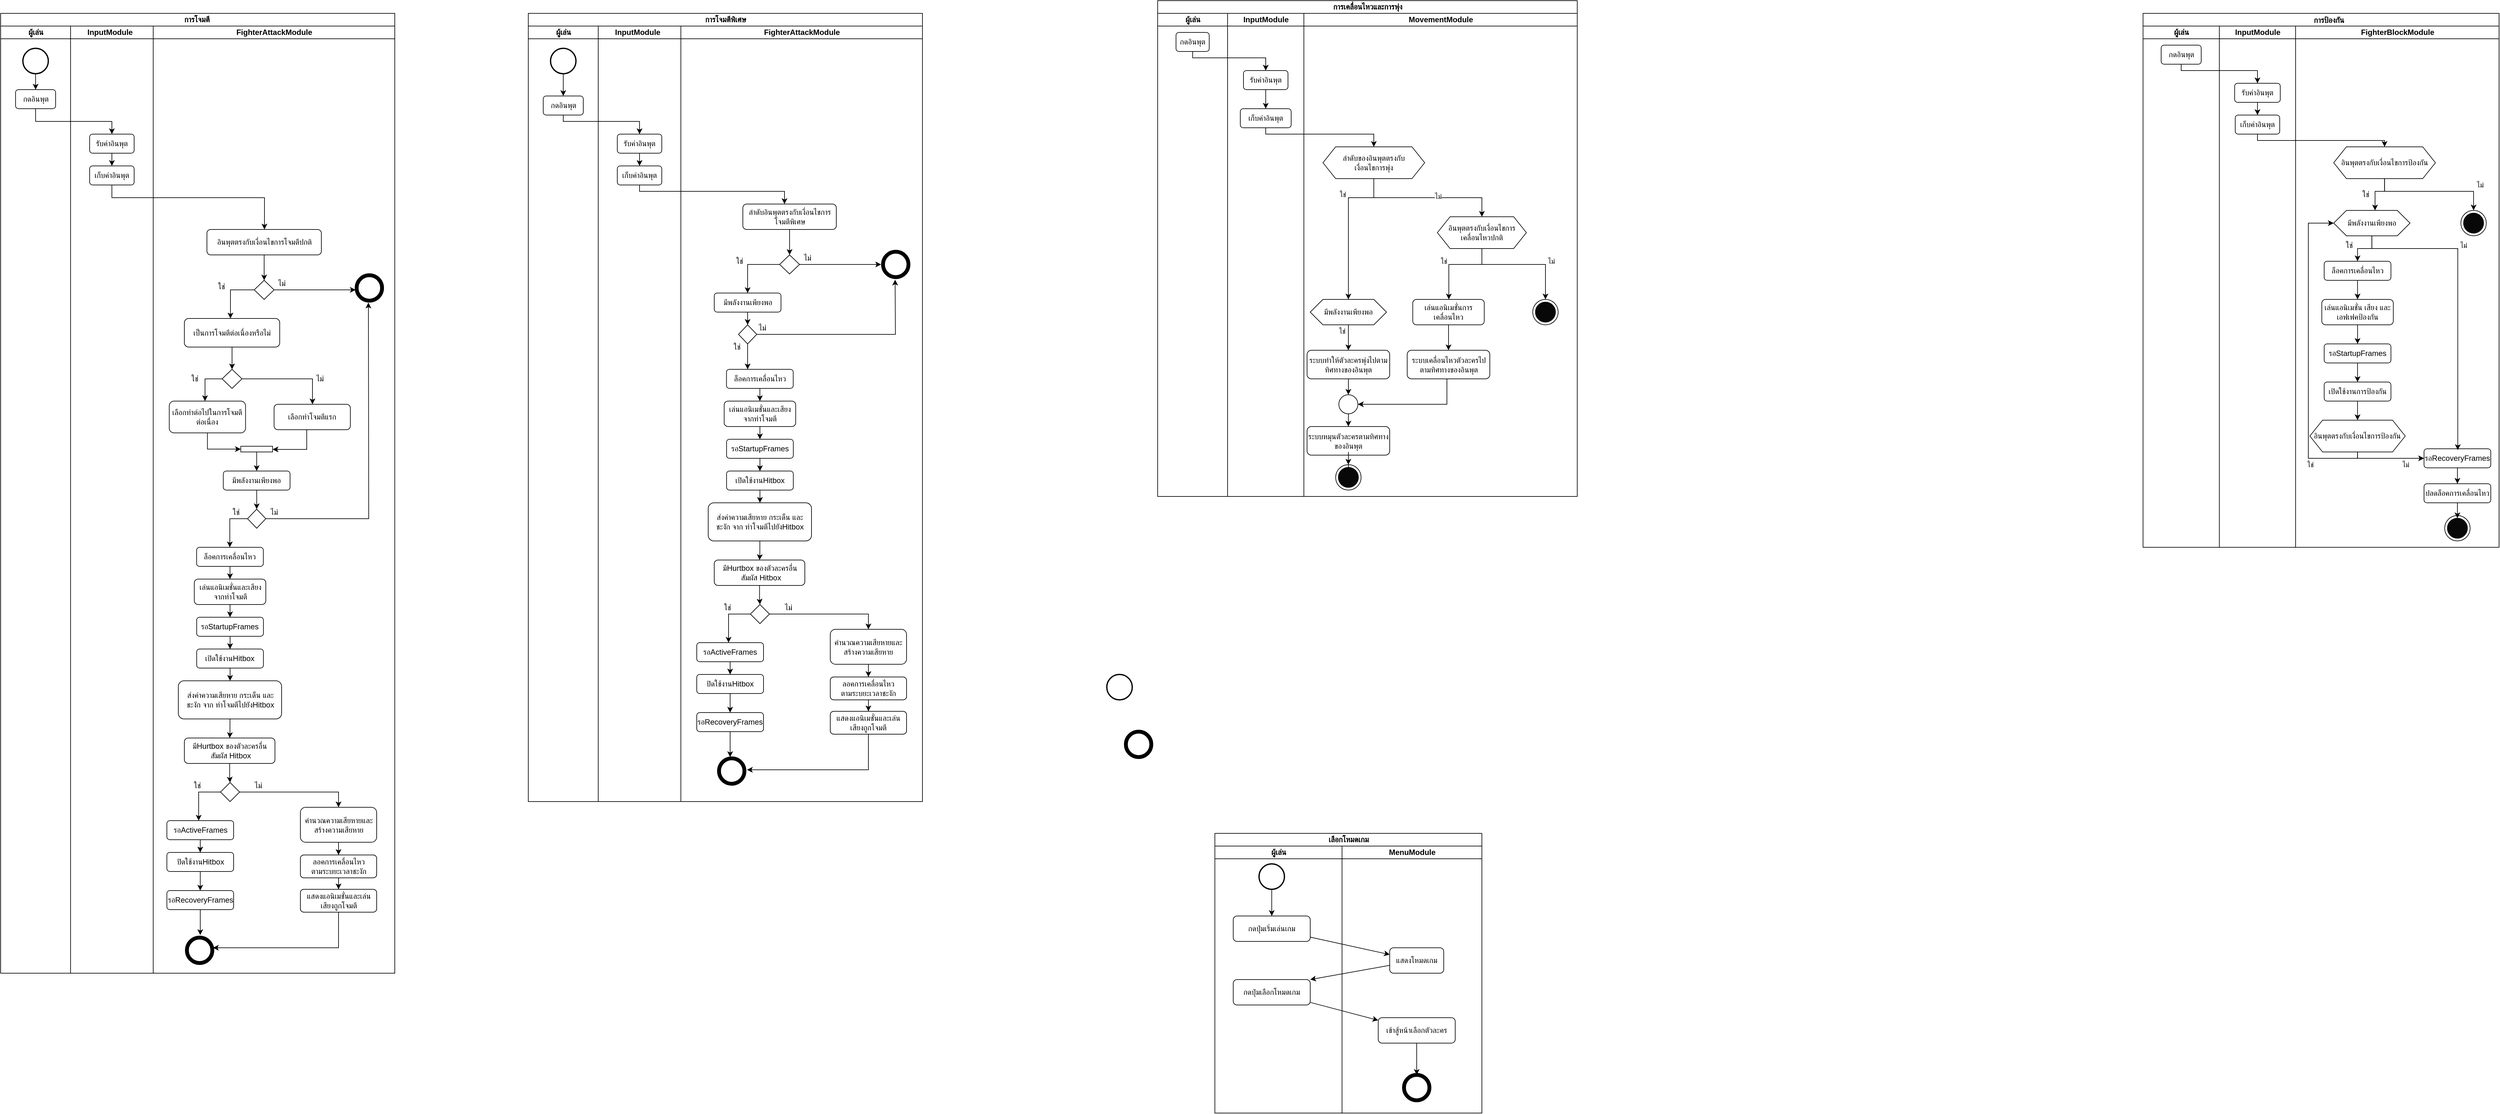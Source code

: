 <mxfile version="28.0.7">
  <diagram id="prtHgNgQTEPvFCAcTncT" name="Page-1">
    <mxGraphModel dx="3072" dy="832" grid="1" gridSize="10" guides="1" tooltips="1" connect="1" arrows="1" fold="1" page="1" pageScale="1" pageWidth="827" pageHeight="1169" math="0" shadow="0">
      <root>
        <mxCell id="0" />
        <mxCell id="1" parent="0" />
        <mxCell id="iBYgaYHrRUeXB7UZgWUD-44" value="&lt;b&gt;&lt;span style=&quot;font-family: &amp;quot;TH SarabunPSK&amp;quot;, sans-serif;&quot; lang=&quot;TH&quot;&gt;&lt;font&gt;การเคลื่อนไหวและการพุ่ง&lt;/font&gt;&lt;/span&gt;&lt;/b&gt;" style="swimlane;childLayout=stackLayout;resizeParent=1;resizeParentMax=0;startSize=20;html=1;" parent="1" vertex="1">
          <mxGeometry x="330" y="10" width="660" height="780" as="geometry" />
        </mxCell>
        <mxCell id="iBYgaYHrRUeXB7UZgWUD-45" value="ผู้เล่น" style="swimlane;startSize=20;html=1;" parent="iBYgaYHrRUeXB7UZgWUD-44" vertex="1">
          <mxGeometry y="20" width="110" height="760" as="geometry" />
        </mxCell>
        <mxCell id="x-vGuRbUDoVfPWIjSoTj-123" value="กดอินพุต" style="rounded=1;whiteSpace=wrap;html=1;" parent="iBYgaYHrRUeXB7UZgWUD-45" vertex="1">
          <mxGeometry x="28.87" y="30" width="52.25" height="30" as="geometry" />
        </mxCell>
        <mxCell id="iBYgaYHrRUeXB7UZgWUD-46" value="InputModule" style="swimlane;startSize=20;html=1;" parent="iBYgaYHrRUeXB7UZgWUD-44" vertex="1">
          <mxGeometry x="110" y="20" width="120" height="760" as="geometry" />
        </mxCell>
        <mxCell id="x-vGuRbUDoVfPWIjSoTj-121" value="รับค่าอินพุต" style="rounded=1;whiteSpace=wrap;html=1;" parent="iBYgaYHrRUeXB7UZgWUD-46" vertex="1">
          <mxGeometry x="25" y="90" width="70" height="30" as="geometry" />
        </mxCell>
        <mxCell id="x-vGuRbUDoVfPWIjSoTj-125" value="เก็บค่าอินพุต" style="rounded=1;whiteSpace=wrap;html=1;" parent="iBYgaYHrRUeXB7UZgWUD-46" vertex="1">
          <mxGeometry x="20" y="150" width="80" height="30" as="geometry" />
        </mxCell>
        <mxCell id="x-vGuRbUDoVfPWIjSoTj-120" style="edgeStyle=orthogonalEdgeStyle;rounded=0;orthogonalLoop=1;jettySize=auto;html=1;entryX=0.5;entryY=0;entryDx=0;entryDy=0;" parent="iBYgaYHrRUeXB7UZgWUD-46" source="x-vGuRbUDoVfPWIjSoTj-121" target="x-vGuRbUDoVfPWIjSoTj-125" edge="1">
          <mxGeometry relative="1" as="geometry" />
        </mxCell>
        <mxCell id="iBYgaYHrRUeXB7UZgWUD-49" style="edgeStyle=orthogonalEdgeStyle;rounded=0;orthogonalLoop=1;jettySize=auto;html=1;" parent="iBYgaYHrRUeXB7UZgWUD-44" source="x-vGuRbUDoVfPWIjSoTj-123" target="x-vGuRbUDoVfPWIjSoTj-121" edge="1">
          <mxGeometry relative="1" as="geometry">
            <Array as="points">
              <mxPoint x="55" y="90" />
              <mxPoint x="170" y="90" />
            </Array>
          </mxGeometry>
        </mxCell>
        <mxCell id="x-vGuRbUDoVfPWIjSoTj-124" style="edgeStyle=orthogonalEdgeStyle;rounded=0;orthogonalLoop=1;jettySize=auto;html=1;entryX=0.5;entryY=0;entryDx=0;entryDy=0;" parent="iBYgaYHrRUeXB7UZgWUD-44" source="x-vGuRbUDoVfPWIjSoTj-125" target="x-vGuRbUDoVfPWIjSoTj-129" edge="1">
          <mxGeometry relative="1" as="geometry">
            <Array as="points">
              <mxPoint x="170" y="210" />
              <mxPoint x="340" y="210" />
            </Array>
          </mxGeometry>
        </mxCell>
        <mxCell id="iBYgaYHrRUeXB7UZgWUD-47" value="MovementModule" style="swimlane;startSize=20;html=1;" parent="iBYgaYHrRUeXB7UZgWUD-44" vertex="1">
          <mxGeometry x="230" y="20" width="430" height="760" as="geometry" />
        </mxCell>
        <mxCell id="iBYgaYHrRUeXB7UZgWUD-53" style="edgeStyle=orthogonalEdgeStyle;rounded=0;orthogonalLoop=1;jettySize=auto;html=1;" parent="iBYgaYHrRUeXB7UZgWUD-47" source="x-vGuRbUDoVfPWIjSoTj-129" target="x-vGuRbUDoVfPWIjSoTj-151" edge="1">
          <mxGeometry relative="1" as="geometry">
            <Array as="points">
              <mxPoint x="110" y="290" />
              <mxPoint x="70" y="290" />
            </Array>
          </mxGeometry>
        </mxCell>
        <mxCell id="x-vGuRbUDoVfPWIjSoTj-129" value="ลำดับของอินพุตตรงกับ&lt;div&gt;เงื่อน&lt;span data-darkreader-inline-color=&quot;&quot; data-darkreader-inline-bgcolor=&quot;&quot; style=&quot;background-color: transparent; color: light-dark(rgb(0, 0, 0), rgb(255, 255, 255)); --darkreader-inline-bgcolor: transparent; --darkreader-inline-color: var(--darkreader-text-ffffff, #e8e6e3);&quot;&gt;ไขการพุ่ง&lt;/span&gt;&lt;/div&gt;" style="shape=hexagon;perimeter=hexagonPerimeter2;whiteSpace=wrap;html=1;fixedSize=1;" parent="iBYgaYHrRUeXB7UZgWUD-47" vertex="1">
          <mxGeometry x="30" y="210" width="160" height="50" as="geometry" />
        </mxCell>
        <mxCell id="iBYgaYHrRUeXB7UZgWUD-55" style="edgeStyle=orthogonalEdgeStyle;rounded=0;orthogonalLoop=1;jettySize=auto;html=1;" parent="iBYgaYHrRUeXB7UZgWUD-47" source="x-vGuRbUDoVfPWIjSoTj-134" target="x-vGuRbUDoVfPWIjSoTj-160" edge="1">
          <mxGeometry relative="1" as="geometry">
            <Array as="points">
              <mxPoint x="280" y="395" />
              <mxPoint x="228" y="395" />
            </Array>
          </mxGeometry>
        </mxCell>
        <mxCell id="x-vGuRbUDoVfPWIjSoTj-134" value="อินพุตตรงกับเงื่อนไขการเคลื่อนไหวปกติ" style="shape=hexagon;perimeter=hexagonPerimeter2;whiteSpace=wrap;html=1;fixedSize=1;" parent="iBYgaYHrRUeXB7UZgWUD-47" vertex="1">
          <mxGeometry x="210" y="320" width="140" height="50" as="geometry" />
        </mxCell>
        <mxCell id="x-vGuRbUDoVfPWIjSoTj-126" style="edgeStyle=orthogonalEdgeStyle;rounded=0;orthogonalLoop=1;jettySize=auto;html=1;entryX=0.5;entryY=0;entryDx=0;entryDy=0;" parent="iBYgaYHrRUeXB7UZgWUD-47" source="x-vGuRbUDoVfPWIjSoTj-129" target="x-vGuRbUDoVfPWIjSoTj-134" edge="1">
          <mxGeometry relative="1" as="geometry">
            <Array as="points">
              <mxPoint x="110" y="290" />
              <mxPoint x="280" y="290" />
            </Array>
          </mxGeometry>
        </mxCell>
        <mxCell id="x-vGuRbUDoVfPWIjSoTj-127" value="ไม่" style="edgeLabel;html=1;align=center;verticalAlign=middle;resizable=0;points=[];" parent="x-vGuRbUDoVfPWIjSoTj-126" vertex="1" connectable="0">
          <mxGeometry x="-0.729" relative="1" as="geometry">
            <mxPoint x="100" y="-2" as="offset" />
          </mxGeometry>
        </mxCell>
        <mxCell id="x-vGuRbUDoVfPWIjSoTj-156" value="" style="group;aspect=fixed;" parent="iBYgaYHrRUeXB7UZgWUD-47" vertex="1" connectable="0">
          <mxGeometry x="360" y="450" width="40" height="40" as="geometry" />
        </mxCell>
        <mxCell id="x-vGuRbUDoVfPWIjSoTj-157" value="" style="ellipse;whiteSpace=wrap;html=1;aspect=fixed;fillColor=none;strokeColor=default;" parent="x-vGuRbUDoVfPWIjSoTj-156" vertex="1">
          <mxGeometry width="40" height="40" as="geometry" />
        </mxCell>
        <mxCell id="x-vGuRbUDoVfPWIjSoTj-158" value="" style="ellipse;whiteSpace=wrap;html=1;aspect=fixed;fillColor=#080808;" parent="x-vGuRbUDoVfPWIjSoTj-156" vertex="1">
          <mxGeometry x="4.25" y="4.25" width="31.5" height="31.5" as="geometry" />
        </mxCell>
        <mxCell id="x-vGuRbUDoVfPWIjSoTj-132" style="edgeStyle=orthogonalEdgeStyle;rounded=0;orthogonalLoop=1;jettySize=auto;html=1;entryX=0.5;entryY=0;entryDx=0;entryDy=0;" parent="iBYgaYHrRUeXB7UZgWUD-47" edge="1">
          <mxGeometry relative="1" as="geometry">
            <mxPoint x="280" y="370" as="sourcePoint" />
            <mxPoint x="380" y="450" as="targetPoint" />
            <Array as="points">
              <mxPoint x="280" y="395" />
              <mxPoint x="380" y="395" />
            </Array>
          </mxGeometry>
        </mxCell>
        <mxCell id="x-vGuRbUDoVfPWIjSoTj-133" value="ไม่" style="edgeLabel;html=1;align=center;verticalAlign=middle;resizable=0;points=[];" parent="x-vGuRbUDoVfPWIjSoTj-132" vertex="1" connectable="0">
          <mxGeometry x="-0.716" y="2" relative="1" as="geometry">
            <mxPoint x="108" y="-3" as="offset" />
          </mxGeometry>
        </mxCell>
        <mxCell id="x-vGuRbUDoVfPWIjSoTj-151" value="มีพลังงานเพียงพอ" style="shape=hexagon;perimeter=hexagonPerimeter2;whiteSpace=wrap;html=1;fixedSize=1;" parent="iBYgaYHrRUeXB7UZgWUD-47" vertex="1">
          <mxGeometry x="10" y="450" width="120" height="40" as="geometry" />
        </mxCell>
        <mxCell id="x-vGuRbUDoVfPWIjSoTj-193" value="ระบบทำให้ตัวละครพุ่งไปตามทิศทางของอินพุต" style="rounded=1;whiteSpace=wrap;html=1;" parent="iBYgaYHrRUeXB7UZgWUD-47" vertex="1">
          <mxGeometry x="5" y="530" width="130" height="45" as="geometry" />
        </mxCell>
        <mxCell id="x-vGuRbUDoVfPWIjSoTj-149" style="edgeStyle=orthogonalEdgeStyle;rounded=0;orthogonalLoop=1;jettySize=auto;html=1;" parent="iBYgaYHrRUeXB7UZgWUD-47" source="x-vGuRbUDoVfPWIjSoTj-151" target="x-vGuRbUDoVfPWIjSoTj-193" edge="1">
          <mxGeometry relative="1" as="geometry">
            <mxPoint x="630.8" y="550" as="targetPoint" />
          </mxGeometry>
        </mxCell>
        <mxCell id="x-vGuRbUDoVfPWIjSoTj-150" value="ใช่" style="edgeLabel;html=1;align=center;verticalAlign=middle;resizable=0;points=[];" parent="x-vGuRbUDoVfPWIjSoTj-149" vertex="1" connectable="0">
          <mxGeometry x="-0.259" y="-1" relative="1" as="geometry">
            <mxPoint x="-9" y="-5" as="offset" />
          </mxGeometry>
        </mxCell>
        <mxCell id="iBYgaYHrRUeXB7UZgWUD-54" value="ใช่" style="edgeLabel;html=1;align=center;verticalAlign=middle;resizable=0;points=[];" parent="x-vGuRbUDoVfPWIjSoTj-149" vertex="1" connectable="0">
          <mxGeometry x="-0.259" y="-1" relative="1" as="geometry">
            <mxPoint x="-8" y="-220" as="offset" />
          </mxGeometry>
        </mxCell>
        <mxCell id="iBYgaYHrRUeXB7UZgWUD-56" value="ใช่" style="edgeLabel;html=1;align=center;verticalAlign=middle;resizable=0;points=[];" parent="x-vGuRbUDoVfPWIjSoTj-149" vertex="1" connectable="0">
          <mxGeometry x="-0.259" y="-1" relative="1" as="geometry">
            <mxPoint x="151" y="-115" as="offset" />
          </mxGeometry>
        </mxCell>
        <mxCell id="x-vGuRbUDoVfPWIjSoTj-195" value="" style="ellipse;whiteSpace=wrap;html=1;aspect=fixed;" parent="iBYgaYHrRUeXB7UZgWUD-47" vertex="1">
          <mxGeometry x="55" y="600" width="30" height="30" as="geometry" />
        </mxCell>
        <mxCell id="x-vGuRbUDoVfPWIjSoTj-196" style="edgeStyle=orthogonalEdgeStyle;rounded=0;orthogonalLoop=1;jettySize=auto;html=1;" parent="iBYgaYHrRUeXB7UZgWUD-47" source="x-vGuRbUDoVfPWIjSoTj-193" target="x-vGuRbUDoVfPWIjSoTj-195" edge="1">
          <mxGeometry relative="1" as="geometry" />
        </mxCell>
        <mxCell id="iBYgaYHrRUeXB7UZgWUD-57" style="edgeStyle=orthogonalEdgeStyle;rounded=0;orthogonalLoop=1;jettySize=auto;html=1;entryX=0.5;entryY=0;entryDx=0;entryDy=0;" parent="iBYgaYHrRUeXB7UZgWUD-47" source="x-vGuRbUDoVfPWIjSoTj-160" target="x-vGuRbUDoVfPWIjSoTj-162" edge="1">
          <mxGeometry relative="1" as="geometry" />
        </mxCell>
        <mxCell id="x-vGuRbUDoVfPWIjSoTj-160" value="เล่นแอนิเมชั่นการเคลื่อนไหว" style="rounded=1;whiteSpace=wrap;html=1;" parent="iBYgaYHrRUeXB7UZgWUD-47" vertex="1">
          <mxGeometry x="171.25" y="450" width="112.5" height="40" as="geometry" />
        </mxCell>
        <mxCell id="iBYgaYHrRUeXB7UZgWUD-58" style="edgeStyle=orthogonalEdgeStyle;rounded=0;orthogonalLoop=1;jettySize=auto;html=1;entryX=1;entryY=0.5;entryDx=0;entryDy=0;" parent="iBYgaYHrRUeXB7UZgWUD-47" source="x-vGuRbUDoVfPWIjSoTj-162" target="x-vGuRbUDoVfPWIjSoTj-195" edge="1">
          <mxGeometry relative="1" as="geometry">
            <Array as="points">
              <mxPoint x="225" y="615" />
            </Array>
          </mxGeometry>
        </mxCell>
        <mxCell id="x-vGuRbUDoVfPWIjSoTj-162" value="ระบบเคลื่อนไหวตัวละครไปตามทิศทางของอินพุต" style="rounded=1;whiteSpace=wrap;html=1;" parent="iBYgaYHrRUeXB7UZgWUD-47" vertex="1">
          <mxGeometry x="162.5" y="530" width="130" height="45" as="geometry" />
        </mxCell>
        <mxCell id="x-vGuRbUDoVfPWIjSoTj-198" value="ระบบหมุนตัวละครตามทิศทางของอินพุต" style="rounded=1;whiteSpace=wrap;html=1;" parent="iBYgaYHrRUeXB7UZgWUD-47" vertex="1">
          <mxGeometry x="5" y="650" width="130" height="45" as="geometry" />
        </mxCell>
        <mxCell id="x-vGuRbUDoVfPWIjSoTj-199" style="edgeStyle=orthogonalEdgeStyle;rounded=0;orthogonalLoop=1;jettySize=auto;html=1;entryX=0.5;entryY=0;entryDx=0;entryDy=0;" parent="iBYgaYHrRUeXB7UZgWUD-47" source="x-vGuRbUDoVfPWIjSoTj-195" target="x-vGuRbUDoVfPWIjSoTj-198" edge="1">
          <mxGeometry relative="1" as="geometry" />
        </mxCell>
        <mxCell id="x-vGuRbUDoVfPWIjSoTj-200" value="" style="group;aspect=fixed;" parent="iBYgaYHrRUeXB7UZgWUD-47" vertex="1" connectable="0">
          <mxGeometry x="50" y="710" width="40" height="40" as="geometry" />
        </mxCell>
        <mxCell id="x-vGuRbUDoVfPWIjSoTj-201" value="" style="ellipse;whiteSpace=wrap;html=1;aspect=fixed;fillColor=none;strokeColor=default;" parent="x-vGuRbUDoVfPWIjSoTj-200" vertex="1">
          <mxGeometry width="40" height="40" as="geometry" />
        </mxCell>
        <mxCell id="x-vGuRbUDoVfPWIjSoTj-202" value="" style="ellipse;whiteSpace=wrap;html=1;aspect=fixed;fillColor=#080808;" parent="x-vGuRbUDoVfPWIjSoTj-200" vertex="1">
          <mxGeometry x="4.25" y="4.25" width="31.5" height="31.5" as="geometry" />
        </mxCell>
        <mxCell id="x-vGuRbUDoVfPWIjSoTj-203" style="edgeStyle=orthogonalEdgeStyle;rounded=0;orthogonalLoop=1;jettySize=auto;html=1;entryX=0.5;entryY=0;entryDx=0;entryDy=0;" parent="iBYgaYHrRUeXB7UZgWUD-47" source="x-vGuRbUDoVfPWIjSoTj-198" target="x-vGuRbUDoVfPWIjSoTj-201" edge="1">
          <mxGeometry relative="1" as="geometry" />
        </mxCell>
        <mxCell id="iBYgaYHrRUeXB7UZgWUD-59" value="&lt;p style=&quot;text-indent:.25in;line-height:115%&quot; class=&quot;MsoNormal&quot;&gt;&lt;b&gt;&lt;span style=&quot;line-height: 115%; font-family: &amp;quot;TH SarabunPSK&amp;quot;, sans-serif;&quot; lang=&quot;TH&quot;&gt;&lt;font&gt;การป้องกัน&lt;/font&gt;&lt;/span&gt;&lt;/b&gt;&lt;b&gt;&lt;span style=&quot;font-size:16.0pt;&lt;br/&gt;line-height:115%;font-family:&amp;quot;TH SarabunPSK&amp;quot;,sans-serif;mso-fareast-language:&lt;br/&gt;JA&quot;&gt;&lt;/span&gt;&lt;/b&gt;&lt;/p&gt;" style="swimlane;childLayout=stackLayout;resizeParent=1;resizeParentMax=0;startSize=20;html=1;" parent="1" vertex="1">
          <mxGeometry x="1880" y="30" width="560" height="840" as="geometry" />
        </mxCell>
        <mxCell id="iBYgaYHrRUeXB7UZgWUD-60" value="ผู้เล่น" style="swimlane;startSize=20;html=1;" parent="iBYgaYHrRUeXB7UZgWUD-59" vertex="1">
          <mxGeometry y="20" width="120" height="820" as="geometry" />
        </mxCell>
        <mxCell id="x-vGuRbUDoVfPWIjSoTj-250" value="กดอินพุต" style="rounded=1;whiteSpace=wrap;html=1;" parent="iBYgaYHrRUeXB7UZgWUD-60" vertex="1">
          <mxGeometry x="28.5" y="30" width="63" height="30" as="geometry" />
        </mxCell>
        <mxCell id="iBYgaYHrRUeXB7UZgWUD-61" value="InputModule" style="swimlane;startSize=20;html=1;" parent="iBYgaYHrRUeXB7UZgWUD-59" vertex="1">
          <mxGeometry x="120" y="20" width="120" height="820" as="geometry" />
        </mxCell>
        <mxCell id="x-vGuRbUDoVfPWIjSoTj-248" value="รับค่าอินพุ&lt;span style=&quot;background-color: transparent; color: light-dark(rgb(0, 0, 0), rgb(255, 255, 255));&quot;&gt;ต&lt;/span&gt;" style="rounded=1;whiteSpace=wrap;html=1;" parent="iBYgaYHrRUeXB7UZgWUD-61" vertex="1">
          <mxGeometry x="24.12" y="90" width="71.75" height="30" as="geometry" />
        </mxCell>
        <mxCell id="x-vGuRbUDoVfPWIjSoTj-252" value="เก็บค่าอินพุต" style="rounded=1;whiteSpace=wrap;html=1;" parent="iBYgaYHrRUeXB7UZgWUD-61" vertex="1">
          <mxGeometry x="25" y="140" width="70" height="30" as="geometry" />
        </mxCell>
        <mxCell id="x-vGuRbUDoVfPWIjSoTj-247" style="edgeStyle=orthogonalEdgeStyle;rounded=0;orthogonalLoop=1;jettySize=auto;html=1;entryX=0.5;entryY=0;entryDx=0;entryDy=0;" parent="iBYgaYHrRUeXB7UZgWUD-61" source="x-vGuRbUDoVfPWIjSoTj-248" target="x-vGuRbUDoVfPWIjSoTj-252" edge="1">
          <mxGeometry relative="1" as="geometry" />
        </mxCell>
        <mxCell id="x-vGuRbUDoVfPWIjSoTj-249" style="edgeStyle=orthogonalEdgeStyle;rounded=0;orthogonalLoop=1;jettySize=auto;html=1;" parent="iBYgaYHrRUeXB7UZgWUD-59" source="x-vGuRbUDoVfPWIjSoTj-250" target="x-vGuRbUDoVfPWIjSoTj-248" edge="1">
          <mxGeometry relative="1" as="geometry">
            <Array as="points">
              <mxPoint x="60" y="90" />
              <mxPoint x="180" y="90" />
            </Array>
          </mxGeometry>
        </mxCell>
        <mxCell id="x-vGuRbUDoVfPWIjSoTj-251" style="edgeStyle=orthogonalEdgeStyle;rounded=0;orthogonalLoop=1;jettySize=auto;html=1;entryX=0.5;entryY=0;entryDx=0;entryDy=0;" parent="iBYgaYHrRUeXB7UZgWUD-59" source="x-vGuRbUDoVfPWIjSoTj-252" target="x-vGuRbUDoVfPWIjSoTj-256" edge="1">
          <mxGeometry relative="1" as="geometry">
            <Array as="points">
              <mxPoint x="180" y="200" />
              <mxPoint x="380" y="200" />
            </Array>
          </mxGeometry>
        </mxCell>
        <mxCell id="iBYgaYHrRUeXB7UZgWUD-62" value="FighterBlockModule" style="swimlane;startSize=20;html=1;" parent="iBYgaYHrRUeXB7UZgWUD-59" vertex="1">
          <mxGeometry x="240" y="20" width="320" height="820" as="geometry" />
        </mxCell>
        <mxCell id="iBYgaYHrRUeXB7UZgWUD-63" style="edgeStyle=orthogonalEdgeStyle;rounded=0;orthogonalLoop=1;jettySize=auto;html=1;" parent="iBYgaYHrRUeXB7UZgWUD-62" source="x-vGuRbUDoVfPWIjSoTj-256" target="x-vGuRbUDoVfPWIjSoTj-278" edge="1">
          <mxGeometry relative="1" as="geometry">
            <Array as="points">
              <mxPoint x="139.94" y="260" />
              <mxPoint x="124.94" y="260" />
            </Array>
          </mxGeometry>
        </mxCell>
        <mxCell id="x-vGuRbUDoVfPWIjSoTj-256" value="อินพุตตรงกับเงื่อนไขการป้องกัน" style="shape=hexagon;perimeter=hexagonPerimeter2;whiteSpace=wrap;html=1;fixedSize=1;" parent="iBYgaYHrRUeXB7UZgWUD-62" vertex="1">
          <mxGeometry x="59.94" y="190" width="160" height="50" as="geometry" />
        </mxCell>
        <mxCell id="x-vGuRbUDoVfPWIjSoTj-283" value="" style="group;aspect=fixed;" parent="iBYgaYHrRUeXB7UZgWUD-62" vertex="1" connectable="0">
          <mxGeometry x="259.94" y="290" width="40" height="40" as="geometry" />
        </mxCell>
        <mxCell id="x-vGuRbUDoVfPWIjSoTj-284" value="" style="ellipse;whiteSpace=wrap;html=1;aspect=fixed;fillColor=none;strokeColor=default;" parent="x-vGuRbUDoVfPWIjSoTj-283" vertex="1">
          <mxGeometry width="40" height="40" as="geometry" />
        </mxCell>
        <mxCell id="x-vGuRbUDoVfPWIjSoTj-285" value="" style="ellipse;whiteSpace=wrap;html=1;aspect=fixed;fillColor=#080808;" parent="x-vGuRbUDoVfPWIjSoTj-283" vertex="1">
          <mxGeometry x="4.25" y="4.25" width="31.5" height="31.5" as="geometry" />
        </mxCell>
        <mxCell id="x-vGuRbUDoVfPWIjSoTj-328" style="edgeStyle=orthogonalEdgeStyle;rounded=0;orthogonalLoop=1;jettySize=auto;html=1;entryX=0.5;entryY=0;entryDx=0;entryDy=0;" parent="iBYgaYHrRUeXB7UZgWUD-62" source="x-vGuRbUDoVfPWIjSoTj-256" target="x-vGuRbUDoVfPWIjSoTj-284" edge="1">
          <mxGeometry relative="1" as="geometry">
            <Array as="points">
              <mxPoint x="139.94" y="260" />
              <mxPoint x="279.94" y="260" />
            </Array>
          </mxGeometry>
        </mxCell>
        <mxCell id="x-vGuRbUDoVfPWIjSoTj-329" value="ไม่" style="edgeLabel;html=1;align=center;verticalAlign=middle;resizable=0;points=[];" parent="x-vGuRbUDoVfPWIjSoTj-328" vertex="1" connectable="0">
          <mxGeometry x="-0.027" y="-2" relative="1" as="geometry">
            <mxPoint x="77" y="-12" as="offset" />
          </mxGeometry>
        </mxCell>
        <mxCell id="iBYgaYHrRUeXB7UZgWUD-66" style="edgeStyle=orthogonalEdgeStyle;rounded=0;orthogonalLoop=1;jettySize=auto;html=1;" parent="iBYgaYHrRUeXB7UZgWUD-62" source="x-vGuRbUDoVfPWIjSoTj-278" target="x-vGuRbUDoVfPWIjSoTj-282" edge="1">
          <mxGeometry relative="1" as="geometry" />
        </mxCell>
        <mxCell id="x-vGuRbUDoVfPWIjSoTj-278" value="มีพลังงานเพียงพอ" style="shape=hexagon;perimeter=hexagonPerimeter2;whiteSpace=wrap;html=1;fixedSize=1;" parent="iBYgaYHrRUeXB7UZgWUD-62" vertex="1">
          <mxGeometry x="59.94" y="290" width="120" height="40" as="geometry" />
        </mxCell>
        <mxCell id="x-vGuRbUDoVfPWIjSoTj-282" value="ล็อคการเคลื่อนไหว" style="rounded=1;whiteSpace=wrap;html=1;" parent="iBYgaYHrRUeXB7UZgWUD-62" vertex="1">
          <mxGeometry x="44.94" y="370" width="105" height="30" as="geometry" />
        </mxCell>
        <mxCell id="iBYgaYHrRUeXB7UZgWUD-67" value="ใช่" style="text;html=1;align=center;verticalAlign=middle;resizable=0;points=[];autosize=1;strokeColor=none;fillColor=none;" parent="iBYgaYHrRUeXB7UZgWUD-62" vertex="1">
          <mxGeometry x="89.94" y="250" width="40" height="30" as="geometry" />
        </mxCell>
        <mxCell id="iBYgaYHrRUeXB7UZgWUD-68" value="ใช่" style="text;html=1;align=center;verticalAlign=middle;resizable=0;points=[];autosize=1;strokeColor=none;fillColor=none;" parent="iBYgaYHrRUeXB7UZgWUD-62" vertex="1">
          <mxGeometry x="63.69" y="330" width="40" height="30" as="geometry" />
        </mxCell>
        <mxCell id="x-vGuRbUDoVfPWIjSoTj-287" value="เล่นแอนิเมชั่น เสียง และ เอฟเฟคป้องกัน" style="rounded=1;whiteSpace=wrap;html=1;" parent="iBYgaYHrRUeXB7UZgWUD-62" vertex="1">
          <mxGeometry x="41.19" y="430" width="112.5" height="40" as="geometry" />
        </mxCell>
        <mxCell id="x-vGuRbUDoVfPWIjSoTj-281" style="edgeStyle=orthogonalEdgeStyle;rounded=0;orthogonalLoop=1;jettySize=auto;html=1;" parent="iBYgaYHrRUeXB7UZgWUD-62" source="x-vGuRbUDoVfPWIjSoTj-282" target="x-vGuRbUDoVfPWIjSoTj-287" edge="1">
          <mxGeometry relative="1" as="geometry" />
        </mxCell>
        <mxCell id="x-vGuRbUDoVfPWIjSoTj-323" value="รอRecoveryFrames" style="rounded=1;whiteSpace=wrap;html=1;" parent="iBYgaYHrRUeXB7UZgWUD-62" vertex="1">
          <mxGeometry x="202" y="665" width="105" height="30" as="geometry" />
        </mxCell>
        <mxCell id="x-vGuRbUDoVfPWIjSoTj-326" style="edgeStyle=orthogonalEdgeStyle;rounded=0;orthogonalLoop=1;jettySize=auto;html=1;" parent="iBYgaYHrRUeXB7UZgWUD-62" edge="1">
          <mxGeometry relative="1" as="geometry">
            <mxPoint x="135" y="330" as="sourcePoint" />
            <mxPoint x="255.1" y="667" as="targetPoint" />
            <Array as="points">
              <mxPoint x="120" y="330" />
              <mxPoint x="120" y="350" />
              <mxPoint x="255" y="350" />
            </Array>
          </mxGeometry>
        </mxCell>
        <mxCell id="x-vGuRbUDoVfPWIjSoTj-330" value="ไม่" style="edgeLabel;html=1;align=center;verticalAlign=middle;resizable=0;points=[];" parent="x-vGuRbUDoVfPWIjSoTj-326" vertex="1" connectable="0">
          <mxGeometry x="-0.943" y="2" relative="1" as="geometry">
            <mxPoint x="143" y="13" as="offset" />
          </mxGeometry>
        </mxCell>
        <mxCell id="x-vGuRbUDoVfPWIjSoTj-289" value="รอStartupFrames" style="rounded=1;whiteSpace=wrap;html=1;" parent="iBYgaYHrRUeXB7UZgWUD-62" vertex="1">
          <mxGeometry x="44.94" y="500" width="105" height="30" as="geometry" />
        </mxCell>
        <mxCell id="x-vGuRbUDoVfPWIjSoTj-286" style="edgeStyle=orthogonalEdgeStyle;rounded=0;orthogonalLoop=1;jettySize=auto;html=1;" parent="iBYgaYHrRUeXB7UZgWUD-62" source="x-vGuRbUDoVfPWIjSoTj-287" target="x-vGuRbUDoVfPWIjSoTj-289" edge="1">
          <mxGeometry relative="1" as="geometry">
            <mxPoint x="-479.56" y="750" as="targetPoint" />
          </mxGeometry>
        </mxCell>
        <mxCell id="x-vGuRbUDoVfPWIjSoTj-291" value="เปิดใช้งานการป้องกัน" style="rounded=1;whiteSpace=wrap;html=1;" parent="iBYgaYHrRUeXB7UZgWUD-62" vertex="1">
          <mxGeometry x="44.94" y="560" width="105" height="30" as="geometry" />
        </mxCell>
        <mxCell id="x-vGuRbUDoVfPWIjSoTj-288" style="edgeStyle=orthogonalEdgeStyle;rounded=0;orthogonalLoop=1;jettySize=auto;html=1;entryX=0.5;entryY=0;entryDx=0;entryDy=0;" parent="iBYgaYHrRUeXB7UZgWUD-62" source="x-vGuRbUDoVfPWIjSoTj-289" target="x-vGuRbUDoVfPWIjSoTj-291" edge="1">
          <mxGeometry relative="1" as="geometry" />
        </mxCell>
        <mxCell id="x-vGuRbUDoVfPWIjSoTj-302" value="อินพุตตรงกับเงื่อนไขการป้องกัน" style="shape=hexagon;perimeter=hexagonPerimeter2;whiteSpace=wrap;html=1;fixedSize=1;" parent="iBYgaYHrRUeXB7UZgWUD-62" vertex="1">
          <mxGeometry x="22.44" y="620" width="150" height="50" as="geometry" />
        </mxCell>
        <mxCell id="x-vGuRbUDoVfPWIjSoTj-320" value="" style="edgeStyle=orthogonalEdgeStyle;rounded=0;orthogonalLoop=1;jettySize=auto;html=1;" parent="iBYgaYHrRUeXB7UZgWUD-62" source="x-vGuRbUDoVfPWIjSoTj-291" target="x-vGuRbUDoVfPWIjSoTj-302" edge="1">
          <mxGeometry relative="1" as="geometry" />
        </mxCell>
        <mxCell id="x-vGuRbUDoVfPWIjSoTj-321" style="edgeStyle=orthogonalEdgeStyle;rounded=0;orthogonalLoop=1;jettySize=auto;html=1;entryX=0;entryY=0.5;entryDx=0;entryDy=0;" parent="iBYgaYHrRUeXB7UZgWUD-62" source="x-vGuRbUDoVfPWIjSoTj-302" target="x-vGuRbUDoVfPWIjSoTj-278" edge="1">
          <mxGeometry relative="1" as="geometry">
            <Array as="points">
              <mxPoint x="97" y="680" />
              <mxPoint x="20" y="680" />
              <mxPoint x="20" y="310" />
            </Array>
          </mxGeometry>
        </mxCell>
        <mxCell id="x-vGuRbUDoVfPWIjSoTj-322" value="ใช่" style="edgeLabel;html=1;align=center;verticalAlign=middle;resizable=0;points=[];" parent="x-vGuRbUDoVfPWIjSoTj-321" vertex="1" connectable="0">
          <mxGeometry x="-0.948" y="-2" relative="1" as="geometry">
            <mxPoint x="-72" y="12" as="offset" />
          </mxGeometry>
        </mxCell>
        <mxCell id="x-vGuRbUDoVfPWIjSoTj-327" style="edgeStyle=orthogonalEdgeStyle;rounded=0;orthogonalLoop=1;jettySize=auto;html=1;entryX=0;entryY=0.5;entryDx=0;entryDy=0;exitX=0.5;exitY=1;exitDx=0;exitDy=0;" parent="iBYgaYHrRUeXB7UZgWUD-62" source="x-vGuRbUDoVfPWIjSoTj-302" target="x-vGuRbUDoVfPWIjSoTj-323" edge="1">
          <mxGeometry relative="1" as="geometry">
            <mxPoint x="100" y="670" as="sourcePoint" />
            <Array as="points">
              <mxPoint x="97" y="680" />
              <mxPoint x="192" y="680" />
            </Array>
          </mxGeometry>
        </mxCell>
        <mxCell id="x-vGuRbUDoVfPWIjSoTj-331" value="ไม่" style="edgeLabel;html=1;align=center;verticalAlign=middle;resizable=0;points=[];" parent="x-vGuRbUDoVfPWIjSoTj-327" vertex="1" connectable="0">
          <mxGeometry x="-0.442" y="2" relative="1" as="geometry">
            <mxPoint x="53" y="12" as="offset" />
          </mxGeometry>
        </mxCell>
        <mxCell id="x-vGuRbUDoVfPWIjSoTj-332" value="ปลดล็อคการเคลื่อนไหว" style="rounded=1;whiteSpace=wrap;html=1;" parent="iBYgaYHrRUeXB7UZgWUD-62" vertex="1">
          <mxGeometry x="202" y="720" width="105" height="30" as="geometry" />
        </mxCell>
        <mxCell id="x-vGuRbUDoVfPWIjSoTj-333" value="" style="edgeStyle=orthogonalEdgeStyle;rounded=0;orthogonalLoop=1;jettySize=auto;html=1;" parent="iBYgaYHrRUeXB7UZgWUD-62" source="x-vGuRbUDoVfPWIjSoTj-323" target="x-vGuRbUDoVfPWIjSoTj-332" edge="1">
          <mxGeometry relative="1" as="geometry" />
        </mxCell>
        <mxCell id="x-vGuRbUDoVfPWIjSoTj-334" value="" style="group;aspect=fixed;" parent="iBYgaYHrRUeXB7UZgWUD-62" vertex="1" connectable="0">
          <mxGeometry x="234.5" y="770" width="40" height="40" as="geometry" />
        </mxCell>
        <mxCell id="x-vGuRbUDoVfPWIjSoTj-335" value="" style="ellipse;whiteSpace=wrap;html=1;aspect=fixed;fillColor=none;strokeColor=default;" parent="x-vGuRbUDoVfPWIjSoTj-334" vertex="1">
          <mxGeometry width="40" height="40" as="geometry" />
        </mxCell>
        <mxCell id="x-vGuRbUDoVfPWIjSoTj-336" value="" style="ellipse;whiteSpace=wrap;html=1;aspect=fixed;fillColor=#080808;" parent="x-vGuRbUDoVfPWIjSoTj-334" vertex="1">
          <mxGeometry x="4.25" y="4.25" width="31.5" height="31.5" as="geometry" />
        </mxCell>
        <mxCell id="x-vGuRbUDoVfPWIjSoTj-337" value="" style="edgeStyle=orthogonalEdgeStyle;rounded=0;orthogonalLoop=1;jettySize=auto;html=1;" parent="iBYgaYHrRUeXB7UZgWUD-62" source="x-vGuRbUDoVfPWIjSoTj-332" target="x-vGuRbUDoVfPWIjSoTj-336" edge="1">
          <mxGeometry relative="1" as="geometry" />
        </mxCell>
        <mxCell id="c57PVvVjm2TMvXlCOmgX-1" value="&lt;b&gt;&lt;span style=&quot;font-family: &amp;quot;TH SarabunPSK&amp;quot;, sans-serif;&quot; lang=&quot;TH&quot;&gt;&lt;font&gt;การโจมตี&amp;nbsp;&lt;/font&gt;&lt;/span&gt;&lt;/b&gt;" style="swimlane;childLayout=stackLayout;resizeParent=1;resizeParentMax=0;startSize=20;html=1;" parent="1" vertex="1">
          <mxGeometry x="-1490" y="30" width="620" height="1510" as="geometry" />
        </mxCell>
        <mxCell id="c57PVvVjm2TMvXlCOmgX-2" value="ผู้เล่น" style="swimlane;startSize=20;html=1;" parent="c57PVvVjm2TMvXlCOmgX-1" vertex="1">
          <mxGeometry y="20" width="110" height="1490" as="geometry" />
        </mxCell>
        <mxCell id="c57PVvVjm2TMvXlCOmgX-3" value="&lt;div&gt;&lt;span style=&quot;background-color: transparent; color: light-dark(rgb(0, 0, 0), rgb(255, 255, 255));&quot;&gt;กดอินพุต&lt;/span&gt;&lt;/div&gt;" style="rounded=1;whiteSpace=wrap;html=1;" parent="c57PVvVjm2TMvXlCOmgX-2" vertex="1">
          <mxGeometry x="23.5" y="100" width="63" height="30" as="geometry" />
        </mxCell>
        <mxCell id="OrGtIaO31I0Me9HCod5W-46" style="edgeStyle=orthogonalEdgeStyle;rounded=0;orthogonalLoop=1;jettySize=auto;html=1;" edge="1" parent="c57PVvVjm2TMvXlCOmgX-2" source="OrGtIaO31I0Me9HCod5W-45" target="c57PVvVjm2TMvXlCOmgX-3">
          <mxGeometry relative="1" as="geometry" />
        </mxCell>
        <mxCell id="OrGtIaO31I0Me9HCod5W-45" value="" style="strokeWidth=2;html=1;shape=mxgraph.flowchart.start_2;whiteSpace=wrap;" vertex="1" parent="c57PVvVjm2TMvXlCOmgX-2">
          <mxGeometry x="35" y="35" width="40" height="40" as="geometry" />
        </mxCell>
        <mxCell id="c57PVvVjm2TMvXlCOmgX-4" value="&lt;span style=&quot;font-family: &amp;quot;TH SarabunPSK&amp;quot;, sans-serif;&quot;&gt;&lt;font&gt;InputModule &amp;nbsp;&lt;/font&gt;&lt;/span&gt;" style="swimlane;startSize=20;html=1;" parent="c57PVvVjm2TMvXlCOmgX-1" vertex="1">
          <mxGeometry x="110" y="20" width="130" height="1490" as="geometry" />
        </mxCell>
        <mxCell id="c57PVvVjm2TMvXlCOmgX-5" value="รับค่าอินพุต" style="rounded=1;whiteSpace=wrap;html=1;" parent="c57PVvVjm2TMvXlCOmgX-4" vertex="1">
          <mxGeometry x="30" y="170" width="70" height="30" as="geometry" />
        </mxCell>
        <mxCell id="c57PVvVjm2TMvXlCOmgX-6" value="เก็บค่าอินพุต" style="rounded=1;whiteSpace=wrap;html=1;" parent="c57PVvVjm2TMvXlCOmgX-4" vertex="1">
          <mxGeometry x="30" y="220" width="70" height="30" as="geometry" />
        </mxCell>
        <mxCell id="c57PVvVjm2TMvXlCOmgX-7" style="edgeStyle=orthogonalEdgeStyle;rounded=0;orthogonalLoop=1;jettySize=auto;html=1;entryX=0.5;entryY=0;entryDx=0;entryDy=0;" parent="c57PVvVjm2TMvXlCOmgX-4" source="c57PVvVjm2TMvXlCOmgX-5" target="c57PVvVjm2TMvXlCOmgX-6" edge="1">
          <mxGeometry relative="1" as="geometry" />
        </mxCell>
        <mxCell id="c57PVvVjm2TMvXlCOmgX-8" style="edgeStyle=orthogonalEdgeStyle;rounded=0;orthogonalLoop=1;jettySize=auto;html=1;entryX=0.5;entryY=0;entryDx=0;entryDy=0;" parent="c57PVvVjm2TMvXlCOmgX-1" source="c57PVvVjm2TMvXlCOmgX-3" target="c57PVvVjm2TMvXlCOmgX-5" edge="1">
          <mxGeometry relative="1" as="geometry">
            <Array as="points">
              <mxPoint x="55" y="170" />
              <mxPoint x="175" y="170" />
            </Array>
          </mxGeometry>
        </mxCell>
        <mxCell id="c57PVvVjm2TMvXlCOmgX-90" style="edgeStyle=orthogonalEdgeStyle;rounded=0;orthogonalLoop=1;jettySize=auto;html=1;" parent="c57PVvVjm2TMvXlCOmgX-1" source="c57PVvVjm2TMvXlCOmgX-6" edge="1" target="c57PVvVjm2TMvXlCOmgX-95">
          <mxGeometry relative="1" as="geometry">
            <mxPoint x="403.0" y="240" as="targetPoint" />
            <Array as="points">
              <mxPoint x="175" y="290" />
              <mxPoint x="415" y="290" />
            </Array>
          </mxGeometry>
        </mxCell>
        <UserObject label="FighterAttackModule" id="c57PVvVjm2TMvXlCOmgX-10">
          <mxCell style="swimlane;startSize=20;html=1;" parent="c57PVvVjm2TMvXlCOmgX-1" vertex="1">
            <mxGeometry x="240" y="20" width="380" height="1490" as="geometry" />
          </mxCell>
        </UserObject>
        <mxCell id="c57PVvVjm2TMvXlCOmgX-21" style="edgeStyle=orthogonalEdgeStyle;rounded=0;orthogonalLoop=1;jettySize=auto;html=1;entryX=1;entryY=0.5;entryDx=0;entryDy=0;" parent="c57PVvVjm2TMvXlCOmgX-10" source="c57PVvVjm2TMvXlCOmgX-22" target="c57PVvVjm2TMvXlCOmgX-82" edge="1">
          <mxGeometry relative="1" as="geometry">
            <Array as="points">
              <mxPoint x="241.5" y="666" />
              <mxPoint x="187.5" y="666" />
            </Array>
            <mxPoint x="211.5" y="796" as="targetPoint" />
          </mxGeometry>
        </mxCell>
        <mxCell id="c57PVvVjm2TMvXlCOmgX-22" value="เลือกท่าโจมตีแรก" style="rounded=1;whiteSpace=wrap;html=1;" parent="c57PVvVjm2TMvXlCOmgX-10" vertex="1">
          <mxGeometry x="190.13" y="595" width="120" height="40" as="geometry" />
        </mxCell>
        <mxCell id="c57PVvVjm2TMvXlCOmgX-84" style="edgeStyle=orthogonalEdgeStyle;rounded=0;orthogonalLoop=1;jettySize=auto;html=1;entryX=0;entryY=0.5;entryDx=0;entryDy=0;" parent="c57PVvVjm2TMvXlCOmgX-10" source="c57PVvVjm2TMvXlCOmgX-26" target="c57PVvVjm2TMvXlCOmgX-82" edge="1">
          <mxGeometry relative="1" as="geometry" />
        </mxCell>
        <mxCell id="c57PVvVjm2TMvXlCOmgX-26" value="เลือกท่าต่อไปในการโจมตีต่อเนื่อง" style="rounded=1;whiteSpace=wrap;html=1;" parent="c57PVvVjm2TMvXlCOmgX-10" vertex="1">
          <mxGeometry x="25.25" y="590" width="120" height="50" as="geometry" />
        </mxCell>
        <mxCell id="c57PVvVjm2TMvXlCOmgX-36" value="ใช่" style="text;html=1;align=center;verticalAlign=middle;resizable=0;points=[];autosize=1;strokeColor=none;fillColor=none;" parent="c57PVvVjm2TMvXlCOmgX-10" vertex="1">
          <mxGeometry x="44.5" y="540" width="40" height="30" as="geometry" />
        </mxCell>
        <mxCell id="c57PVvVjm2TMvXlCOmgX-108" style="edgeStyle=orthogonalEdgeStyle;rounded=0;orthogonalLoop=1;jettySize=auto;html=1;" parent="c57PVvVjm2TMvXlCOmgX-10" source="c57PVvVjm2TMvXlCOmgX-37" target="c57PVvVjm2TMvXlCOmgX-107" edge="1">
          <mxGeometry relative="1" as="geometry" />
        </mxCell>
        <mxCell id="c57PVvVjm2TMvXlCOmgX-37" value="มีพลังงานเพียงพอ" style="rounded=1;whiteSpace=wrap;html=1;" parent="c57PVvVjm2TMvXlCOmgX-10" vertex="1">
          <mxGeometry x="110.25" y="700" width="105" height="30" as="geometry" />
        </mxCell>
        <mxCell id="c57PVvVjm2TMvXlCOmgX-38" value="เล่นแอนิเมชั่นและเสียงจาก&lt;span data-darkreader-inline-color=&quot;&quot; data-darkreader-inline-bgcolor=&quot;&quot; style=&quot;background-color: transparent; color: light-dark(rgb(0, 0, 0), rgb(255, 255, 255)); --darkreader-inline-bgcolor: transparent; --darkreader-inline-color: var(--darkreader-text-ffffff, #e8e6e3);&quot;&gt;ท่าโจมตี&lt;/span&gt;" style="rounded=1;whiteSpace=wrap;html=1;" parent="c57PVvVjm2TMvXlCOmgX-10" vertex="1">
          <mxGeometry x="64.63" y="870" width="112.5" height="40" as="geometry" />
        </mxCell>
        <mxCell id="c57PVvVjm2TMvXlCOmgX-40" value="รอStartupFrames" style="rounded=1;whiteSpace=wrap;html=1;" parent="c57PVvVjm2TMvXlCOmgX-10" vertex="1">
          <mxGeometry x="68.38" y="930" width="105" height="30" as="geometry" />
        </mxCell>
        <mxCell id="c57PVvVjm2TMvXlCOmgX-41" style="edgeStyle=orthogonalEdgeStyle;rounded=0;orthogonalLoop=1;jettySize=auto;html=1;" parent="c57PVvVjm2TMvXlCOmgX-10" source="c57PVvVjm2TMvXlCOmgX-38" target="c57PVvVjm2TMvXlCOmgX-40" edge="1">
          <mxGeometry relative="1" as="geometry">
            <mxPoint x="750.88" y="750" as="targetPoint" />
          </mxGeometry>
        </mxCell>
        <mxCell id="c57PVvVjm2TMvXlCOmgX-117" style="edgeStyle=orthogonalEdgeStyle;rounded=0;orthogonalLoop=1;jettySize=auto;html=1;entryX=0.5;entryY=0;entryDx=0;entryDy=0;" parent="c57PVvVjm2TMvXlCOmgX-10" source="c57PVvVjm2TMvXlCOmgX-42" target="c57PVvVjm2TMvXlCOmgX-44" edge="1">
          <mxGeometry relative="1" as="geometry" />
        </mxCell>
        <mxCell id="c57PVvVjm2TMvXlCOmgX-42" value="เปิดใช้งานHitbox" style="rounded=1;whiteSpace=wrap;html=1;" parent="c57PVvVjm2TMvXlCOmgX-10" vertex="1">
          <mxGeometry x="68.38" y="980" width="105" height="30" as="geometry" />
        </mxCell>
        <mxCell id="c57PVvVjm2TMvXlCOmgX-43" style="edgeStyle=orthogonalEdgeStyle;rounded=0;orthogonalLoop=1;jettySize=auto;html=1;entryX=0.5;entryY=0;entryDx=0;entryDy=0;" parent="c57PVvVjm2TMvXlCOmgX-10" source="c57PVvVjm2TMvXlCOmgX-40" target="c57PVvVjm2TMvXlCOmgX-42" edge="1">
          <mxGeometry relative="1" as="geometry" />
        </mxCell>
        <mxCell id="c57PVvVjm2TMvXlCOmgX-119" style="edgeStyle=orthogonalEdgeStyle;rounded=0;orthogonalLoop=1;jettySize=auto;html=1;" parent="c57PVvVjm2TMvXlCOmgX-10" source="c57PVvVjm2TMvXlCOmgX-44" target="c57PVvVjm2TMvXlCOmgX-118" edge="1">
          <mxGeometry relative="1" as="geometry" />
        </mxCell>
        <mxCell id="c57PVvVjm2TMvXlCOmgX-44" value="ส่งค่าความเสียหาย กระเด็น และ ชะงัก จาก ท่าโจมตีไปยังHitbox" style="rounded=1;whiteSpace=wrap;html=1;" parent="c57PVvVjm2TMvXlCOmgX-10" vertex="1">
          <mxGeometry x="39.5" y="1030" width="162.5" height="60" as="geometry" />
        </mxCell>
        <mxCell id="c57PVvVjm2TMvXlCOmgX-49" style="edgeStyle=orthogonalEdgeStyle;rounded=0;orthogonalLoop=1;jettySize=auto;html=1;entryX=0.5;entryY=0;entryDx=0;entryDy=0;exitX=0.5;exitY=1;exitDx=0;exitDy=0;" parent="c57PVvVjm2TMvXlCOmgX-10" source="c57PVvVjm2TMvXlCOmgX-82" target="c57PVvVjm2TMvXlCOmgX-37" edge="1">
          <mxGeometry relative="1" as="geometry">
            <mxPoint x="151.5" y="681" as="sourcePoint" />
            <mxPoint x="162.75" y="691" as="targetPoint" />
          </mxGeometry>
        </mxCell>
        <mxCell id="c57PVvVjm2TMvXlCOmgX-53" value="คำนวณความเสียหายและสร้างความเสียหาย" style="rounded=1;whiteSpace=wrap;html=1;" parent="c57PVvVjm2TMvXlCOmgX-10" vertex="1">
          <mxGeometry x="231.5" y="1229" width="120" height="55" as="geometry" />
        </mxCell>
        <mxCell id="c57PVvVjm2TMvXlCOmgX-56" value="" style="ellipse;whiteSpace=wrap;html=1;aspect=fixed;" parent="c57PVvVjm2TMvXlCOmgX-10" vertex="1">
          <mxGeometry x="59.0" y="1300" width="30" height="30" as="geometry" />
        </mxCell>
        <mxCell id="c57PVvVjm2TMvXlCOmgX-128" style="edgeStyle=orthogonalEdgeStyle;rounded=0;orthogonalLoop=1;jettySize=auto;html=1;entryX=0.5;entryY=0;entryDx=0;entryDy=0;" parent="c57PVvVjm2TMvXlCOmgX-10" source="c57PVvVjm2TMvXlCOmgX-59" target="c57PVvVjm2TMvXlCOmgX-61" edge="1">
          <mxGeometry relative="1" as="geometry" />
        </mxCell>
        <mxCell id="c57PVvVjm2TMvXlCOmgX-59" value="ลอคการเคลื่อนไหว&lt;br&gt;ตามระบยะเวลาชะงัก" style="rounded=1;whiteSpace=wrap;html=1;" parent="c57PVvVjm2TMvXlCOmgX-10" vertex="1">
          <mxGeometry x="231.5" y="1304" width="120" height="36" as="geometry" />
        </mxCell>
        <mxCell id="c57PVvVjm2TMvXlCOmgX-60" style="edgeStyle=orthogonalEdgeStyle;rounded=0;orthogonalLoop=1;jettySize=auto;html=1;" parent="c57PVvVjm2TMvXlCOmgX-10" source="c57PVvVjm2TMvXlCOmgX-53" target="c57PVvVjm2TMvXlCOmgX-59" edge="1">
          <mxGeometry relative="1" as="geometry" />
        </mxCell>
        <mxCell id="c57PVvVjm2TMvXlCOmgX-127" style="edgeStyle=orthogonalEdgeStyle;rounded=0;orthogonalLoop=1;jettySize=auto;html=1;entryX=1;entryY=0.5;entryDx=0;entryDy=0;" parent="c57PVvVjm2TMvXlCOmgX-10" source="c57PVvVjm2TMvXlCOmgX-61" edge="1">
          <mxGeometry relative="1" as="geometry">
            <Array as="points">
              <mxPoint x="291.5" y="1450" />
            </Array>
            <mxPoint x="94.0" y="1450" as="targetPoint" />
          </mxGeometry>
        </mxCell>
        <mxCell id="c57PVvVjm2TMvXlCOmgX-61" value="แสดงแอนิเมชั่นและเล่นเสียงถูกโจมตี" style="rounded=1;whiteSpace=wrap;html=1;" parent="c57PVvVjm2TMvXlCOmgX-10" vertex="1">
          <mxGeometry x="231.5" y="1358" width="120" height="36" as="geometry" />
        </mxCell>
        <mxCell id="c57PVvVjm2TMvXlCOmgX-64" value="รอActiveFrames" style="rounded=1;whiteSpace=wrap;html=1;" parent="c57PVvVjm2TMvXlCOmgX-10" vertex="1">
          <mxGeometry x="21.5" y="1250" width="105" height="30" as="geometry" />
        </mxCell>
        <mxCell id="c57PVvVjm2TMvXlCOmgX-126" style="edgeStyle=orthogonalEdgeStyle;rounded=0;orthogonalLoop=1;jettySize=auto;html=1;" parent="c57PVvVjm2TMvXlCOmgX-10" source="c57PVvVjm2TMvXlCOmgX-66" target="c57PVvVjm2TMvXlCOmgX-68" edge="1">
          <mxGeometry relative="1" as="geometry" />
        </mxCell>
        <mxCell id="c57PVvVjm2TMvXlCOmgX-66" value="ปิดใช้งานHitbox" style="rounded=1;whiteSpace=wrap;html=1;" parent="c57PVvVjm2TMvXlCOmgX-10" vertex="1">
          <mxGeometry x="21.5" y="1300" width="105" height="30" as="geometry" />
        </mxCell>
        <mxCell id="c57PVvVjm2TMvXlCOmgX-67" style="edgeStyle=orthogonalEdgeStyle;rounded=0;orthogonalLoop=1;jettySize=auto;html=1;entryX=0.5;entryY=0;entryDx=0;entryDy=0;" parent="c57PVvVjm2TMvXlCOmgX-10" source="c57PVvVjm2TMvXlCOmgX-64" target="c57PVvVjm2TMvXlCOmgX-66" edge="1">
          <mxGeometry relative="1" as="geometry" />
        </mxCell>
        <mxCell id="c57PVvVjm2TMvXlCOmgX-68" value="รอRecoveryFrames" style="rounded=1;whiteSpace=wrap;html=1;" parent="c57PVvVjm2TMvXlCOmgX-10" vertex="1">
          <mxGeometry x="21.5" y="1360" width="105" height="30" as="geometry" />
        </mxCell>
        <mxCell id="c57PVvVjm2TMvXlCOmgX-73" style="edgeStyle=orthogonalEdgeStyle;rounded=0;orthogonalLoop=1;jettySize=auto;html=1;entryX=0.5;entryY=0;entryDx=0;entryDy=0;" parent="c57PVvVjm2TMvXlCOmgX-10" source="c57PVvVjm2TMvXlCOmgX-68" edge="1">
          <mxGeometry relative="1" as="geometry">
            <mxPoint x="74.0" y="1430" as="targetPoint" />
          </mxGeometry>
        </mxCell>
        <mxCell id="c57PVvVjm2TMvXlCOmgX-79" value="ไม่" style="text;html=1;align=center;verticalAlign=middle;resizable=0;points=[];autosize=1;strokeColor=none;fillColor=none;" parent="c57PVvVjm2TMvXlCOmgX-10" vertex="1">
          <mxGeometry x="241.5" y="540" width="40" height="30" as="geometry" />
        </mxCell>
        <mxCell id="c57PVvVjm2TMvXlCOmgX-82" value="" style="rounded=0;whiteSpace=wrap;html=1;fillColor=light-dark(#FFFFFF,#000000);strokeColor=light-dark(#000000,#000000);" parent="c57PVvVjm2TMvXlCOmgX-10" vertex="1">
          <mxGeometry x="137.75" y="661" width="50" height="9" as="geometry" />
        </mxCell>
        <mxCell id="c57PVvVjm2TMvXlCOmgX-102" style="edgeStyle=orthogonalEdgeStyle;rounded=0;orthogonalLoop=1;jettySize=auto;html=1;" parent="c57PVvVjm2TMvXlCOmgX-10" source="c57PVvVjm2TMvXlCOmgX-87" target="c57PVvVjm2TMvXlCOmgX-22" edge="1">
          <mxGeometry relative="1" as="geometry">
            <Array as="points">
              <mxPoint x="250.5" y="555" />
            </Array>
          </mxGeometry>
        </mxCell>
        <mxCell id="c57PVvVjm2TMvXlCOmgX-104" style="edgeStyle=orthogonalEdgeStyle;rounded=0;orthogonalLoop=1;jettySize=auto;html=1;" parent="c57PVvVjm2TMvXlCOmgX-10" source="c57PVvVjm2TMvXlCOmgX-87" target="c57PVvVjm2TMvXlCOmgX-26" edge="1">
          <mxGeometry relative="1" as="geometry">
            <Array as="points">
              <mxPoint x="81.5" y="555" />
            </Array>
          </mxGeometry>
        </mxCell>
        <mxCell id="c57PVvVjm2TMvXlCOmgX-87" value="" style="rhombus;whiteSpace=wrap;html=1;" parent="c57PVvVjm2TMvXlCOmgX-10" vertex="1">
          <mxGeometry x="108.38" y="540" width="31.25" height="30" as="geometry" />
        </mxCell>
        <mxCell id="c57PVvVjm2TMvXlCOmgX-109" style="edgeStyle=orthogonalEdgeStyle;rounded=0;orthogonalLoop=1;jettySize=auto;html=1;entryX=0.5;entryY=0;entryDx=0;entryDy=0;" parent="c57PVvVjm2TMvXlCOmgX-10" source="c57PVvVjm2TMvXlCOmgX-91" target="c57PVvVjm2TMvXlCOmgX-87" edge="1">
          <mxGeometry relative="1" as="geometry" />
        </mxCell>
        <mxCell id="c57PVvVjm2TMvXlCOmgX-91" value="เป็นการโจมตีต่อเนื่องหรือไม่" style="rounded=1;whiteSpace=wrap;html=1;" parent="c57PVvVjm2TMvXlCOmgX-10" vertex="1">
          <mxGeometry x="49" y="460" width="150" height="45" as="geometry" />
        </mxCell>
        <mxCell id="c57PVvVjm2TMvXlCOmgX-97" style="edgeStyle=orthogonalEdgeStyle;rounded=0;orthogonalLoop=1;jettySize=auto;html=1;" parent="c57PVvVjm2TMvXlCOmgX-10" source="c57PVvVjm2TMvXlCOmgX-95" target="c57PVvVjm2TMvXlCOmgX-96" edge="1">
          <mxGeometry relative="1" as="geometry" />
        </mxCell>
        <mxCell id="c57PVvVjm2TMvXlCOmgX-95" value="อินพุตตรงกับเงื่อนไขการโจมตีปกติ" style="rounded=1;whiteSpace=wrap;html=1;" parent="c57PVvVjm2TMvXlCOmgX-10" vertex="1">
          <mxGeometry x="84.5" y="320" width="180" height="40" as="geometry" />
        </mxCell>
        <mxCell id="c57PVvVjm2TMvXlCOmgX-98" style="edgeStyle=orthogonalEdgeStyle;rounded=0;orthogonalLoop=1;jettySize=auto;html=1;" parent="c57PVvVjm2TMvXlCOmgX-10" source="c57PVvVjm2TMvXlCOmgX-96" target="c57PVvVjm2TMvXlCOmgX-91" edge="1">
          <mxGeometry relative="1" as="geometry">
            <Array as="points">
              <mxPoint x="121.5" y="415" />
            </Array>
          </mxGeometry>
        </mxCell>
        <mxCell id="c57PVvVjm2TMvXlCOmgX-99" style="edgeStyle=orthogonalEdgeStyle;rounded=0;orthogonalLoop=1;jettySize=auto;html=1;entryX=0;entryY=0.5;entryDx=0;entryDy=0;" parent="c57PVvVjm2TMvXlCOmgX-10" source="c57PVvVjm2TMvXlCOmgX-96" edge="1">
          <mxGeometry relative="1" as="geometry">
            <Array as="points">
              <mxPoint x="311.5" y="415" />
            </Array>
            <mxPoint x="318.5" y="415" as="targetPoint" />
          </mxGeometry>
        </mxCell>
        <mxCell id="c57PVvVjm2TMvXlCOmgX-96" value="" style="rhombus;whiteSpace=wrap;html=1;" parent="c57PVvVjm2TMvXlCOmgX-10" vertex="1">
          <mxGeometry x="158.88" y="400" width="31.25" height="30" as="geometry" />
        </mxCell>
        <mxCell id="c57PVvVjm2TMvXlCOmgX-100" value="ไม่" style="text;html=1;align=center;verticalAlign=middle;resizable=0;points=[];autosize=1;strokeColor=none;fillColor=none;" parent="c57PVvVjm2TMvXlCOmgX-10" vertex="1">
          <mxGeometry x="182.0" y="390" width="40" height="30" as="geometry" />
        </mxCell>
        <mxCell id="c57PVvVjm2TMvXlCOmgX-101" value="ใช่" style="text;html=1;align=center;verticalAlign=middle;resizable=0;points=[];autosize=1;strokeColor=none;fillColor=none;" parent="c57PVvVjm2TMvXlCOmgX-10" vertex="1">
          <mxGeometry x="86.5" y="395" width="40" height="30" as="geometry" />
        </mxCell>
        <mxCell id="c57PVvVjm2TMvXlCOmgX-110" style="edgeStyle=orthogonalEdgeStyle;rounded=0;orthogonalLoop=1;jettySize=auto;html=1;entryX=0.5;entryY=1;entryDx=0;entryDy=0;" parent="c57PVvVjm2TMvXlCOmgX-10" source="c57PVvVjm2TMvXlCOmgX-107" edge="1">
          <mxGeometry relative="1" as="geometry">
            <mxPoint x="338.5" y="435" as="targetPoint" />
          </mxGeometry>
        </mxCell>
        <mxCell id="c57PVvVjm2TMvXlCOmgX-115" style="edgeStyle=orthogonalEdgeStyle;rounded=0;orthogonalLoop=1;jettySize=auto;html=1;" parent="c57PVvVjm2TMvXlCOmgX-10" source="c57PVvVjm2TMvXlCOmgX-107" target="c57PVvVjm2TMvXlCOmgX-113" edge="1">
          <mxGeometry relative="1" as="geometry">
            <Array as="points">
              <mxPoint x="120.5" y="775" />
            </Array>
          </mxGeometry>
        </mxCell>
        <mxCell id="c57PVvVjm2TMvXlCOmgX-107" value="" style="rhombus;whiteSpace=wrap;html=1;" parent="c57PVvVjm2TMvXlCOmgX-10" vertex="1">
          <mxGeometry x="148.38" y="760" width="28.75" height="30" as="geometry" />
        </mxCell>
        <mxCell id="c57PVvVjm2TMvXlCOmgX-111" value="ไม่" style="text;html=1;align=center;verticalAlign=middle;resizable=0;points=[];autosize=1;strokeColor=none;fillColor=none;" parent="c57PVvVjm2TMvXlCOmgX-10" vertex="1">
          <mxGeometry x="169.5" y="750" width="40" height="30" as="geometry" />
        </mxCell>
        <mxCell id="c57PVvVjm2TMvXlCOmgX-112" value="ใช่" style="text;html=1;align=center;verticalAlign=middle;resizable=0;points=[];autosize=1;strokeColor=none;fillColor=none;" parent="c57PVvVjm2TMvXlCOmgX-10" vertex="1">
          <mxGeometry x="110.25" y="750" width="40" height="30" as="geometry" />
        </mxCell>
        <mxCell id="c57PVvVjm2TMvXlCOmgX-116" style="edgeStyle=orthogonalEdgeStyle;rounded=0;orthogonalLoop=1;jettySize=auto;html=1;" parent="c57PVvVjm2TMvXlCOmgX-10" source="c57PVvVjm2TMvXlCOmgX-113" target="c57PVvVjm2TMvXlCOmgX-38" edge="1">
          <mxGeometry relative="1" as="geometry" />
        </mxCell>
        <mxCell id="c57PVvVjm2TMvXlCOmgX-113" value="ล็อคการเคลื่อนไหว" style="rounded=1;whiteSpace=wrap;html=1;" parent="c57PVvVjm2TMvXlCOmgX-10" vertex="1">
          <mxGeometry x="68.25" y="820" width="105" height="30" as="geometry" />
        </mxCell>
        <mxCell id="c57PVvVjm2TMvXlCOmgX-121" style="edgeStyle=orthogonalEdgeStyle;rounded=0;orthogonalLoop=1;jettySize=auto;html=1;" parent="c57PVvVjm2TMvXlCOmgX-10" source="c57PVvVjm2TMvXlCOmgX-118" target="c57PVvVjm2TMvXlCOmgX-120" edge="1">
          <mxGeometry relative="1" as="geometry" />
        </mxCell>
        <mxCell id="c57PVvVjm2TMvXlCOmgX-118" value="มีHurtbox ของตัวละครอื่น&lt;div&gt;&amp;nbsp;สัมผัส Hitbox&lt;/div&gt;" style="rounded=1;whiteSpace=wrap;html=1;" parent="c57PVvVjm2TMvXlCOmgX-10" vertex="1">
          <mxGeometry x="49" y="1120" width="142.5" height="40" as="geometry" />
        </mxCell>
        <mxCell id="c57PVvVjm2TMvXlCOmgX-122" style="edgeStyle=orthogonalEdgeStyle;rounded=0;orthogonalLoop=1;jettySize=auto;html=1;entryX=0.5;entryY=0;entryDx=0;entryDy=0;" parent="c57PVvVjm2TMvXlCOmgX-10" source="c57PVvVjm2TMvXlCOmgX-120" target="c57PVvVjm2TMvXlCOmgX-53" edge="1">
          <mxGeometry relative="1" as="geometry" />
        </mxCell>
        <mxCell id="c57PVvVjm2TMvXlCOmgX-123" style="edgeStyle=orthogonalEdgeStyle;rounded=0;orthogonalLoop=1;jettySize=auto;html=1;" parent="c57PVvVjm2TMvXlCOmgX-10" source="c57PVvVjm2TMvXlCOmgX-120" target="c57PVvVjm2TMvXlCOmgX-64" edge="1">
          <mxGeometry relative="1" as="geometry">
            <Array as="points">
              <mxPoint x="71.5" y="1205" />
            </Array>
          </mxGeometry>
        </mxCell>
        <mxCell id="c57PVvVjm2TMvXlCOmgX-120" value="" style="rhombus;whiteSpace=wrap;html=1;" parent="c57PVvVjm2TMvXlCOmgX-10" vertex="1">
          <mxGeometry x="105.88" y="1190" width="30" height="30" as="geometry" />
        </mxCell>
        <mxCell id="c57PVvVjm2TMvXlCOmgX-124" value="ใช่" style="text;html=1;align=center;verticalAlign=middle;resizable=0;points=[];autosize=1;strokeColor=none;fillColor=none;" parent="c57PVvVjm2TMvXlCOmgX-10" vertex="1">
          <mxGeometry x="49.0" y="1180" width="40" height="30" as="geometry" />
        </mxCell>
        <mxCell id="c57PVvVjm2TMvXlCOmgX-125" value="ไม่" style="text;html=1;align=center;verticalAlign=middle;resizable=0;points=[];autosize=1;strokeColor=none;fillColor=none;" parent="c57PVvVjm2TMvXlCOmgX-10" vertex="1">
          <mxGeometry x="145.25" y="1180" width="40" height="30" as="geometry" />
        </mxCell>
        <mxCell id="OrGtIaO31I0Me9HCod5W-47" value="" style="strokeWidth=6;html=1;shape=mxgraph.flowchart.start_2;whiteSpace=wrap;fillColor=default;" vertex="1" parent="c57PVvVjm2TMvXlCOmgX-10">
          <mxGeometry x="320" y="392" width="40" height="40" as="geometry" />
        </mxCell>
        <mxCell id="OrGtIaO31I0Me9HCod5W-48" value="" style="strokeWidth=6;html=1;shape=mxgraph.flowchart.start_2;whiteSpace=wrap;fillColor=default;" vertex="1" parent="c57PVvVjm2TMvXlCOmgX-10">
          <mxGeometry x="53" y="1434" width="40" height="40" as="geometry" />
        </mxCell>
        <mxCell id="c57PVvVjm2TMvXlCOmgX-277" value="&lt;b&gt;&lt;span style=&quot;font-family: &amp;quot;TH SarabunPSK&amp;quot;, sans-serif;&quot; lang=&quot;TH&quot;&gt;&lt;font&gt;การโจมตีพิเศษ&lt;/font&gt;&lt;/span&gt;&lt;/b&gt;" style="swimlane;childLayout=stackLayout;resizeParent=1;resizeParentMax=0;startSize=20;html=1;" parent="1" vertex="1">
          <mxGeometry x="-660" y="30" width="620" height="1240" as="geometry" />
        </mxCell>
        <mxCell id="c57PVvVjm2TMvXlCOmgX-278" value="ผู้เล่น" style="swimlane;startSize=20;html=1;" parent="c57PVvVjm2TMvXlCOmgX-277" vertex="1">
          <mxGeometry y="20" width="110" height="1220" as="geometry" />
        </mxCell>
        <mxCell id="c57PVvVjm2TMvXlCOmgX-279" value="&lt;div&gt;&lt;span style=&quot;background-color: transparent; color: light-dark(rgb(0, 0, 0), rgb(255, 255, 255));&quot;&gt;กดอินพุต&lt;/span&gt;&lt;/div&gt;" style="rounded=1;whiteSpace=wrap;html=1;" parent="c57PVvVjm2TMvXlCOmgX-278" vertex="1">
          <mxGeometry x="23.5" y="110" width="63" height="30" as="geometry" />
        </mxCell>
        <mxCell id="OrGtIaO31I0Me9HCod5W-57" style="edgeStyle=orthogonalEdgeStyle;rounded=0;orthogonalLoop=1;jettySize=auto;html=1;" edge="1" parent="c57PVvVjm2TMvXlCOmgX-278" source="OrGtIaO31I0Me9HCod5W-56" target="c57PVvVjm2TMvXlCOmgX-279">
          <mxGeometry relative="1" as="geometry" />
        </mxCell>
        <mxCell id="OrGtIaO31I0Me9HCod5W-56" value="" style="strokeWidth=2;html=1;shape=mxgraph.flowchart.start_2;whiteSpace=wrap;" vertex="1" parent="c57PVvVjm2TMvXlCOmgX-278">
          <mxGeometry x="35" y="35" width="40" height="40" as="geometry" />
        </mxCell>
        <mxCell id="c57PVvVjm2TMvXlCOmgX-280" value="&lt;span style=&quot;font-family: &amp;quot;TH SarabunPSK&amp;quot;, sans-serif;&quot;&gt;&lt;font&gt;InputModule &amp;nbsp;&lt;/font&gt;&lt;/span&gt;" style="swimlane;startSize=20;html=1;" parent="c57PVvVjm2TMvXlCOmgX-277" vertex="1">
          <mxGeometry x="110" y="20" width="130" height="1220" as="geometry" />
        </mxCell>
        <mxCell id="c57PVvVjm2TMvXlCOmgX-281" value="รับค่าอินพุต" style="rounded=1;whiteSpace=wrap;html=1;" parent="c57PVvVjm2TMvXlCOmgX-280" vertex="1">
          <mxGeometry x="30" y="170" width="70" height="30" as="geometry" />
        </mxCell>
        <mxCell id="c57PVvVjm2TMvXlCOmgX-282" value="เก็บค่าอินพุต" style="rounded=1;whiteSpace=wrap;html=1;" parent="c57PVvVjm2TMvXlCOmgX-280" vertex="1">
          <mxGeometry x="30" y="220" width="70" height="30" as="geometry" />
        </mxCell>
        <mxCell id="c57PVvVjm2TMvXlCOmgX-283" style="edgeStyle=orthogonalEdgeStyle;rounded=0;orthogonalLoop=1;jettySize=auto;html=1;entryX=0.5;entryY=0;entryDx=0;entryDy=0;" parent="c57PVvVjm2TMvXlCOmgX-280" source="c57PVvVjm2TMvXlCOmgX-281" target="c57PVvVjm2TMvXlCOmgX-282" edge="1">
          <mxGeometry relative="1" as="geometry" />
        </mxCell>
        <mxCell id="c57PVvVjm2TMvXlCOmgX-284" style="edgeStyle=orthogonalEdgeStyle;rounded=0;orthogonalLoop=1;jettySize=auto;html=1;entryX=0.5;entryY=0;entryDx=0;entryDy=0;" parent="c57PVvVjm2TMvXlCOmgX-277" source="c57PVvVjm2TMvXlCOmgX-279" target="c57PVvVjm2TMvXlCOmgX-281" edge="1">
          <mxGeometry relative="1" as="geometry">
            <Array as="points">
              <mxPoint x="55" y="170" />
              <mxPoint x="175" y="170" />
            </Array>
          </mxGeometry>
        </mxCell>
        <mxCell id="c57PVvVjm2TMvXlCOmgX-285" style="edgeStyle=orthogonalEdgeStyle;rounded=0;orthogonalLoop=1;jettySize=auto;html=1;" parent="c57PVvVjm2TMvXlCOmgX-277" source="c57PVvVjm2TMvXlCOmgX-282" edge="1" target="c57PVvVjm2TMvXlCOmgX-330">
          <mxGeometry relative="1" as="geometry">
            <mxPoint x="403.0" y="240" as="targetPoint" />
            <Array as="points">
              <mxPoint x="175" y="280" />
              <mxPoint x="403" y="280" />
            </Array>
          </mxGeometry>
        </mxCell>
        <UserObject label="FighterAttackModule" id="c57PVvVjm2TMvXlCOmgX-286">
          <mxCell style="swimlane;startSize=20;html=1;" parent="c57PVvVjm2TMvXlCOmgX-277" vertex="1">
            <mxGeometry x="240" y="20" width="380" height="1220" as="geometry" />
          </mxCell>
        </UserObject>
        <mxCell id="c57PVvVjm2TMvXlCOmgX-295" style="edgeStyle=orthogonalEdgeStyle;rounded=0;orthogonalLoop=1;jettySize=auto;html=1;" parent="c57PVvVjm2TMvXlCOmgX-286" source="c57PVvVjm2TMvXlCOmgX-296" target="c57PVvVjm2TMvXlCOmgX-338" edge="1">
          <mxGeometry relative="1" as="geometry" />
        </mxCell>
        <mxCell id="c57PVvVjm2TMvXlCOmgX-296" value="มีพลังงานเพียงพอ" style="rounded=1;whiteSpace=wrap;html=1;" parent="c57PVvVjm2TMvXlCOmgX-286" vertex="1">
          <mxGeometry x="52.5" y="420" width="105" height="30" as="geometry" />
        </mxCell>
        <mxCell id="c57PVvVjm2TMvXlCOmgX-297" value="เล่นแอนิเมชั่นและเสียงจาก&lt;span data-darkreader-inline-color=&quot;&quot; data-darkreader-inline-bgcolor=&quot;&quot; style=&quot;background-color: transparent; color: light-dark(rgb(0, 0, 0), rgb(255, 255, 255)); --darkreader-inline-bgcolor: transparent; --darkreader-inline-color: var(--darkreader-text-ffffff, #e8e6e3);&quot;&gt;ท่าโจมตี&lt;/span&gt;" style="rounded=1;whiteSpace=wrap;html=1;" parent="c57PVvVjm2TMvXlCOmgX-286" vertex="1">
          <mxGeometry x="68.13" y="590" width="112.5" height="40" as="geometry" />
        </mxCell>
        <mxCell id="c57PVvVjm2TMvXlCOmgX-298" value="รอStartupFrames" style="rounded=1;whiteSpace=wrap;html=1;" parent="c57PVvVjm2TMvXlCOmgX-286" vertex="1">
          <mxGeometry x="71.88" y="650" width="105" height="30" as="geometry" />
        </mxCell>
        <mxCell id="c57PVvVjm2TMvXlCOmgX-299" style="edgeStyle=orthogonalEdgeStyle;rounded=0;orthogonalLoop=1;jettySize=auto;html=1;" parent="c57PVvVjm2TMvXlCOmgX-286" source="c57PVvVjm2TMvXlCOmgX-297" target="c57PVvVjm2TMvXlCOmgX-298" edge="1">
          <mxGeometry relative="1" as="geometry">
            <mxPoint x="754.38" y="470" as="targetPoint" />
          </mxGeometry>
        </mxCell>
        <mxCell id="c57PVvVjm2TMvXlCOmgX-300" style="edgeStyle=orthogonalEdgeStyle;rounded=0;orthogonalLoop=1;jettySize=auto;html=1;entryX=0.5;entryY=0;entryDx=0;entryDy=0;" parent="c57PVvVjm2TMvXlCOmgX-286" source="c57PVvVjm2TMvXlCOmgX-301" target="c57PVvVjm2TMvXlCOmgX-304" edge="1">
          <mxGeometry relative="1" as="geometry" />
        </mxCell>
        <mxCell id="c57PVvVjm2TMvXlCOmgX-301" value="เปิดใช้งานHitbox" style="rounded=1;whiteSpace=wrap;html=1;" parent="c57PVvVjm2TMvXlCOmgX-286" vertex="1">
          <mxGeometry x="71.88" y="700" width="105" height="30" as="geometry" />
        </mxCell>
        <mxCell id="c57PVvVjm2TMvXlCOmgX-302" style="edgeStyle=orthogonalEdgeStyle;rounded=0;orthogonalLoop=1;jettySize=auto;html=1;entryX=0.5;entryY=0;entryDx=0;entryDy=0;" parent="c57PVvVjm2TMvXlCOmgX-286" source="c57PVvVjm2TMvXlCOmgX-298" target="c57PVvVjm2TMvXlCOmgX-301" edge="1">
          <mxGeometry relative="1" as="geometry" />
        </mxCell>
        <mxCell id="c57PVvVjm2TMvXlCOmgX-303" style="edgeStyle=orthogonalEdgeStyle;rounded=0;orthogonalLoop=1;jettySize=auto;html=1;" parent="c57PVvVjm2TMvXlCOmgX-286" source="c57PVvVjm2TMvXlCOmgX-304" target="c57PVvVjm2TMvXlCOmgX-344" edge="1">
          <mxGeometry relative="1" as="geometry" />
        </mxCell>
        <mxCell id="c57PVvVjm2TMvXlCOmgX-304" value="ส่งค่าความเสียหาย กระเด็น และ ชะงัก จาก ท่าโจมตีไปยังHitbox" style="rounded=1;whiteSpace=wrap;html=1;" parent="c57PVvVjm2TMvXlCOmgX-286" vertex="1">
          <mxGeometry x="43.0" y="750" width="162.5" height="60" as="geometry" />
        </mxCell>
        <mxCell id="c57PVvVjm2TMvXlCOmgX-306" value="คำนวณความเสียหายและสร้างความเสียหาย" style="rounded=1;whiteSpace=wrap;html=1;" parent="c57PVvVjm2TMvXlCOmgX-286" vertex="1">
          <mxGeometry x="235.0" y="949" width="120" height="55" as="geometry" />
        </mxCell>
        <mxCell id="c57PVvVjm2TMvXlCOmgX-307" value="" style="ellipse;whiteSpace=wrap;html=1;aspect=fixed;" parent="c57PVvVjm2TMvXlCOmgX-286" vertex="1">
          <mxGeometry x="62.5" y="1020" width="30" height="30" as="geometry" />
        </mxCell>
        <mxCell id="c57PVvVjm2TMvXlCOmgX-308" style="edgeStyle=orthogonalEdgeStyle;rounded=0;orthogonalLoop=1;jettySize=auto;html=1;entryX=0.5;entryY=0;entryDx=0;entryDy=0;" parent="c57PVvVjm2TMvXlCOmgX-286" source="c57PVvVjm2TMvXlCOmgX-309" target="c57PVvVjm2TMvXlCOmgX-312" edge="1">
          <mxGeometry relative="1" as="geometry" />
        </mxCell>
        <mxCell id="c57PVvVjm2TMvXlCOmgX-309" value="ลอคการเคลื่อนไหว&lt;br&gt;ตามระบยะเวลาชะงัก" style="rounded=1;whiteSpace=wrap;html=1;" parent="c57PVvVjm2TMvXlCOmgX-286" vertex="1">
          <mxGeometry x="235.0" y="1024" width="120" height="36" as="geometry" />
        </mxCell>
        <mxCell id="c57PVvVjm2TMvXlCOmgX-310" style="edgeStyle=orthogonalEdgeStyle;rounded=0;orthogonalLoop=1;jettySize=auto;html=1;" parent="c57PVvVjm2TMvXlCOmgX-286" source="c57PVvVjm2TMvXlCOmgX-306" target="c57PVvVjm2TMvXlCOmgX-309" edge="1">
          <mxGeometry relative="1" as="geometry" />
        </mxCell>
        <mxCell id="c57PVvVjm2TMvXlCOmgX-311" style="edgeStyle=orthogonalEdgeStyle;rounded=0;orthogonalLoop=1;jettySize=auto;html=1;" parent="c57PVvVjm2TMvXlCOmgX-286" source="c57PVvVjm2TMvXlCOmgX-312" edge="1">
          <mxGeometry relative="1" as="geometry">
            <Array as="points">
              <mxPoint x="295" y="1170" />
            </Array>
            <mxPoint x="104" y="1170" as="targetPoint" />
          </mxGeometry>
        </mxCell>
        <mxCell id="c57PVvVjm2TMvXlCOmgX-312" value="แสดงแอนิเมชั่นและเล่นเสียงถูกโจมตี" style="rounded=1;whiteSpace=wrap;html=1;" parent="c57PVvVjm2TMvXlCOmgX-286" vertex="1">
          <mxGeometry x="235.0" y="1078" width="120" height="36" as="geometry" />
        </mxCell>
        <mxCell id="c57PVvVjm2TMvXlCOmgX-313" value="รอActiveFrames" style="rounded=1;whiteSpace=wrap;html=1;" parent="c57PVvVjm2TMvXlCOmgX-286" vertex="1">
          <mxGeometry x="25.0" y="970" width="105" height="30" as="geometry" />
        </mxCell>
        <mxCell id="c57PVvVjm2TMvXlCOmgX-314" style="edgeStyle=orthogonalEdgeStyle;rounded=0;orthogonalLoop=1;jettySize=auto;html=1;" parent="c57PVvVjm2TMvXlCOmgX-286" source="c57PVvVjm2TMvXlCOmgX-315" target="c57PVvVjm2TMvXlCOmgX-317" edge="1">
          <mxGeometry relative="1" as="geometry" />
        </mxCell>
        <mxCell id="c57PVvVjm2TMvXlCOmgX-315" value="ปิดใช้งานHitbox" style="rounded=1;whiteSpace=wrap;html=1;" parent="c57PVvVjm2TMvXlCOmgX-286" vertex="1">
          <mxGeometry x="25.0" y="1020" width="105" height="30" as="geometry" />
        </mxCell>
        <mxCell id="c57PVvVjm2TMvXlCOmgX-316" style="edgeStyle=orthogonalEdgeStyle;rounded=0;orthogonalLoop=1;jettySize=auto;html=1;entryX=0.5;entryY=0;entryDx=0;entryDy=0;" parent="c57PVvVjm2TMvXlCOmgX-286" source="c57PVvVjm2TMvXlCOmgX-313" target="c57PVvVjm2TMvXlCOmgX-315" edge="1">
          <mxGeometry relative="1" as="geometry" />
        </mxCell>
        <mxCell id="c57PVvVjm2TMvXlCOmgX-317" value="รอRecoveryFrames" style="rounded=1;whiteSpace=wrap;html=1;" parent="c57PVvVjm2TMvXlCOmgX-286" vertex="1">
          <mxGeometry x="25.0" y="1080" width="105" height="30" as="geometry" />
        </mxCell>
        <mxCell id="c57PVvVjm2TMvXlCOmgX-321" style="edgeStyle=orthogonalEdgeStyle;rounded=0;orthogonalLoop=1;jettySize=auto;html=1;entryX=0.5;entryY=0;entryDx=0;entryDy=0;" parent="c57PVvVjm2TMvXlCOmgX-286" source="c57PVvVjm2TMvXlCOmgX-317" edge="1">
          <mxGeometry relative="1" as="geometry">
            <mxPoint x="77.5" y="1150" as="targetPoint" />
          </mxGeometry>
        </mxCell>
        <mxCell id="c57PVvVjm2TMvXlCOmgX-329" style="edgeStyle=orthogonalEdgeStyle;rounded=0;orthogonalLoop=1;jettySize=auto;html=1;" parent="c57PVvVjm2TMvXlCOmgX-286" source="c57PVvVjm2TMvXlCOmgX-330" target="c57PVvVjm2TMvXlCOmgX-333" edge="1">
          <mxGeometry relative="1" as="geometry" />
        </mxCell>
        <mxCell id="c57PVvVjm2TMvXlCOmgX-330" value="ลำดับอินพุตตรงกับเงื่อนไขการโจมตีพิเศษ" style="rounded=1;whiteSpace=wrap;html=1;" parent="c57PVvVjm2TMvXlCOmgX-286" vertex="1">
          <mxGeometry x="97.51" y="280" width="147" height="40" as="geometry" />
        </mxCell>
        <mxCell id="c57PVvVjm2TMvXlCOmgX-332" style="edgeStyle=orthogonalEdgeStyle;rounded=0;orthogonalLoop=1;jettySize=auto;html=1;entryX=0;entryY=0.5;entryDx=0;entryDy=0;" parent="c57PVvVjm2TMvXlCOmgX-286" source="c57PVvVjm2TMvXlCOmgX-333" edge="1">
          <mxGeometry relative="1" as="geometry">
            <Array as="points">
              <mxPoint x="308" y="375" />
            </Array>
            <mxPoint x="315.0" y="375" as="targetPoint" />
          </mxGeometry>
        </mxCell>
        <mxCell id="c57PVvVjm2TMvXlCOmgX-350" style="edgeStyle=orthogonalEdgeStyle;rounded=0;orthogonalLoop=1;jettySize=auto;html=1;entryX=0.5;entryY=0;entryDx=0;entryDy=0;" parent="c57PVvVjm2TMvXlCOmgX-286" source="c57PVvVjm2TMvXlCOmgX-333" target="c57PVvVjm2TMvXlCOmgX-296" edge="1">
          <mxGeometry relative="1" as="geometry">
            <Array as="points">
              <mxPoint x="105" y="375" />
            </Array>
          </mxGeometry>
        </mxCell>
        <mxCell id="c57PVvVjm2TMvXlCOmgX-333" value="" style="rhombus;whiteSpace=wrap;html=1;" parent="c57PVvVjm2TMvXlCOmgX-286" vertex="1">
          <mxGeometry x="155.38" y="360" width="31.25" height="30" as="geometry" />
        </mxCell>
        <mxCell id="c57PVvVjm2TMvXlCOmgX-334" value="ไม่" style="text;html=1;align=center;verticalAlign=middle;resizable=0;points=[];autosize=1;strokeColor=none;fillColor=none;" parent="c57PVvVjm2TMvXlCOmgX-286" vertex="1">
          <mxGeometry x="178.5" y="350" width="40" height="30" as="geometry" />
        </mxCell>
        <mxCell id="c57PVvVjm2TMvXlCOmgX-335" value="ใช่" style="text;html=1;align=center;verticalAlign=middle;resizable=0;points=[];autosize=1;strokeColor=none;fillColor=none;" parent="c57PVvVjm2TMvXlCOmgX-286" vertex="1">
          <mxGeometry x="71.88" y="355" width="40" height="30" as="geometry" />
        </mxCell>
        <mxCell id="c57PVvVjm2TMvXlCOmgX-337" style="edgeStyle=orthogonalEdgeStyle;rounded=0;orthogonalLoop=1;jettySize=auto;html=1;" parent="c57PVvVjm2TMvXlCOmgX-286" source="c57PVvVjm2TMvXlCOmgX-338" target="c57PVvVjm2TMvXlCOmgX-342" edge="1">
          <mxGeometry relative="1" as="geometry">
            <Array as="points">
              <mxPoint x="105" y="520" />
              <mxPoint x="105" y="520" />
            </Array>
          </mxGeometry>
        </mxCell>
        <mxCell id="c57PVvVjm2TMvXlCOmgX-338" value="" style="rhombus;whiteSpace=wrap;html=1;" parent="c57PVvVjm2TMvXlCOmgX-286" vertex="1">
          <mxGeometry x="90.62" y="470" width="28.75" height="30" as="geometry" />
        </mxCell>
        <mxCell id="c57PVvVjm2TMvXlCOmgX-339" value="ไม่" style="text;html=1;align=center;verticalAlign=middle;resizable=0;points=[];autosize=1;strokeColor=none;fillColor=none;" parent="c57PVvVjm2TMvXlCOmgX-286" vertex="1">
          <mxGeometry x="108.13" y="460" width="40" height="30" as="geometry" />
        </mxCell>
        <mxCell id="c57PVvVjm2TMvXlCOmgX-340" value="ใช่" style="text;html=1;align=center;verticalAlign=middle;resizable=0;points=[];autosize=1;strokeColor=none;fillColor=none;" parent="c57PVvVjm2TMvXlCOmgX-286" vertex="1">
          <mxGeometry x="68.13" y="490" width="40" height="30" as="geometry" />
        </mxCell>
        <mxCell id="c57PVvVjm2TMvXlCOmgX-341" style="edgeStyle=orthogonalEdgeStyle;rounded=0;orthogonalLoop=1;jettySize=auto;html=1;" parent="c57PVvVjm2TMvXlCOmgX-286" source="c57PVvVjm2TMvXlCOmgX-342" target="c57PVvVjm2TMvXlCOmgX-297" edge="1">
          <mxGeometry relative="1" as="geometry" />
        </mxCell>
        <mxCell id="c57PVvVjm2TMvXlCOmgX-342" value="ล็อคการเคลื่อนไหว" style="rounded=1;whiteSpace=wrap;html=1;" parent="c57PVvVjm2TMvXlCOmgX-286" vertex="1">
          <mxGeometry x="71.75" y="540" width="105" height="30" as="geometry" />
        </mxCell>
        <mxCell id="c57PVvVjm2TMvXlCOmgX-343" style="edgeStyle=orthogonalEdgeStyle;rounded=0;orthogonalLoop=1;jettySize=auto;html=1;" parent="c57PVvVjm2TMvXlCOmgX-286" source="c57PVvVjm2TMvXlCOmgX-344" target="c57PVvVjm2TMvXlCOmgX-347" edge="1">
          <mxGeometry relative="1" as="geometry" />
        </mxCell>
        <mxCell id="c57PVvVjm2TMvXlCOmgX-344" value="มีHurtbox ของตัวละครอื่น&lt;div&gt;&amp;nbsp;สัมผัส Hitbox&lt;/div&gt;" style="rounded=1;whiteSpace=wrap;html=1;" parent="c57PVvVjm2TMvXlCOmgX-286" vertex="1">
          <mxGeometry x="52.5" y="840" width="142.5" height="40" as="geometry" />
        </mxCell>
        <mxCell id="c57PVvVjm2TMvXlCOmgX-345" style="edgeStyle=orthogonalEdgeStyle;rounded=0;orthogonalLoop=1;jettySize=auto;html=1;entryX=0.5;entryY=0;entryDx=0;entryDy=0;" parent="c57PVvVjm2TMvXlCOmgX-286" source="c57PVvVjm2TMvXlCOmgX-347" target="c57PVvVjm2TMvXlCOmgX-306" edge="1">
          <mxGeometry relative="1" as="geometry" />
        </mxCell>
        <mxCell id="c57PVvVjm2TMvXlCOmgX-346" style="edgeStyle=orthogonalEdgeStyle;rounded=0;orthogonalLoop=1;jettySize=auto;html=1;" parent="c57PVvVjm2TMvXlCOmgX-286" source="c57PVvVjm2TMvXlCOmgX-347" target="c57PVvVjm2TMvXlCOmgX-313" edge="1">
          <mxGeometry relative="1" as="geometry">
            <Array as="points">
              <mxPoint x="75" y="925" />
            </Array>
          </mxGeometry>
        </mxCell>
        <mxCell id="c57PVvVjm2TMvXlCOmgX-347" value="" style="rhombus;whiteSpace=wrap;html=1;" parent="c57PVvVjm2TMvXlCOmgX-286" vertex="1">
          <mxGeometry x="109.38" y="910" width="30" height="30" as="geometry" />
        </mxCell>
        <mxCell id="c57PVvVjm2TMvXlCOmgX-348" value="ใช่" style="text;html=1;align=center;verticalAlign=middle;resizable=0;points=[];autosize=1;strokeColor=none;fillColor=none;" parent="c57PVvVjm2TMvXlCOmgX-286" vertex="1">
          <mxGeometry x="52.5" y="900" width="40" height="30" as="geometry" />
        </mxCell>
        <mxCell id="c57PVvVjm2TMvXlCOmgX-349" value="ไม่" style="text;html=1;align=center;verticalAlign=middle;resizable=0;points=[];autosize=1;strokeColor=none;fillColor=none;" parent="c57PVvVjm2TMvXlCOmgX-286" vertex="1">
          <mxGeometry x="148.75" y="900" width="40" height="30" as="geometry" />
        </mxCell>
        <mxCell id="OrGtIaO31I0Me9HCod5W-1" value="&lt;font face=&quot;TH SarabunPSK, sans-serif&quot;&gt;เลือกโหมดเกม&lt;/font&gt;" style="swimlane;childLayout=stackLayout;resizeParent=1;resizeParentMax=0;startSize=20;html=1;" vertex="1" parent="1">
          <mxGeometry x="420" y="1320" width="420" height="440" as="geometry" />
        </mxCell>
        <mxCell id="OrGtIaO31I0Me9HCod5W-2" value="ผู้เล่น" style="swimlane;startSize=20;html=1;" vertex="1" parent="OrGtIaO31I0Me9HCod5W-1">
          <mxGeometry y="20" width="200" height="420" as="geometry" />
        </mxCell>
        <mxCell id="OrGtIaO31I0Me9HCod5W-3" value="กดปุ่มเริ่มเล่นเกม" style="rounded=1;whiteSpace=wrap;html=1;" vertex="1" parent="OrGtIaO31I0Me9HCod5W-2">
          <mxGeometry x="28.88" y="110" width="121.12" height="40" as="geometry" />
        </mxCell>
        <mxCell id="OrGtIaO31I0Me9HCod5W-60" style="edgeStyle=orthogonalEdgeStyle;rounded=0;orthogonalLoop=1;jettySize=auto;html=1;entryX=0.5;entryY=0;entryDx=0;entryDy=0;" edge="1" parent="OrGtIaO31I0Me9HCod5W-2" source="OrGtIaO31I0Me9HCod5W-58" target="OrGtIaO31I0Me9HCod5W-3">
          <mxGeometry relative="1" as="geometry" />
        </mxCell>
        <mxCell id="OrGtIaO31I0Me9HCod5W-58" value="" style="strokeWidth=2;html=1;shape=mxgraph.flowchart.start_2;whiteSpace=wrap;" vertex="1" parent="OrGtIaO31I0Me9HCod5W-2">
          <mxGeometry x="69.44" y="28" width="40" height="40" as="geometry" />
        </mxCell>
        <mxCell id="OrGtIaO31I0Me9HCod5W-61" value="กดปุ่มเลือกโหมดเกม" style="rounded=1;whiteSpace=wrap;html=1;" vertex="1" parent="OrGtIaO31I0Me9HCod5W-2">
          <mxGeometry x="28.88" y="210" width="121.12" height="40" as="geometry" />
        </mxCell>
        <mxCell id="OrGtIaO31I0Me9HCod5W-4" value="MenuModule" style="swimlane;startSize=20;html=1;" vertex="1" parent="OrGtIaO31I0Me9HCod5W-1">
          <mxGeometry x="200" y="20" width="220" height="420" as="geometry" />
        </mxCell>
        <mxCell id="OrGtIaO31I0Me9HCod5W-5" value="แสดงโหมดเกม" style="rounded=1;whiteSpace=wrap;html=1;" vertex="1" parent="OrGtIaO31I0Me9HCod5W-4">
          <mxGeometry x="75" y="160" width="85" height="40" as="geometry" />
        </mxCell>
        <mxCell id="OrGtIaO31I0Me9HCod5W-66" style="edgeStyle=orthogonalEdgeStyle;rounded=0;orthogonalLoop=1;jettySize=auto;html=1;" edge="1" parent="OrGtIaO31I0Me9HCod5W-4" source="OrGtIaO31I0Me9HCod5W-62" target="OrGtIaO31I0Me9HCod5W-64">
          <mxGeometry relative="1" as="geometry" />
        </mxCell>
        <mxCell id="OrGtIaO31I0Me9HCod5W-62" value="เข้าสู้หน้าเลือกตัวละคร" style="rounded=1;whiteSpace=wrap;html=1;" vertex="1" parent="OrGtIaO31I0Me9HCod5W-4">
          <mxGeometry x="56.94" y="270" width="121.12" height="40" as="geometry" />
        </mxCell>
        <mxCell id="OrGtIaO31I0Me9HCod5W-64" value="" style="strokeWidth=6;html=1;shape=mxgraph.flowchart.start_2;whiteSpace=wrap;fillColor=default;" vertex="1" parent="OrGtIaO31I0Me9HCod5W-4">
          <mxGeometry x="97.5" y="360" width="40" height="40" as="geometry" />
        </mxCell>
        <mxCell id="OrGtIaO31I0Me9HCod5W-8" style="rounded=0;orthogonalLoop=1;jettySize=auto;html=1;" edge="1" parent="OrGtIaO31I0Me9HCod5W-1" source="OrGtIaO31I0Me9HCod5W-3" target="OrGtIaO31I0Me9HCod5W-5">
          <mxGeometry relative="1" as="geometry" />
        </mxCell>
        <mxCell id="OrGtIaO31I0Me9HCod5W-7" style="rounded=0;orthogonalLoop=1;jettySize=auto;html=1;entryX=1;entryY=0;entryDx=0;entryDy=0;" edge="1" parent="OrGtIaO31I0Me9HCod5W-1" source="OrGtIaO31I0Me9HCod5W-5" target="OrGtIaO31I0Me9HCod5W-61">
          <mxGeometry relative="1" as="geometry">
            <mxPoint x="310" y="280" as="targetPoint" />
          </mxGeometry>
        </mxCell>
        <mxCell id="OrGtIaO31I0Me9HCod5W-63" style="rounded=0;orthogonalLoop=1;jettySize=auto;html=1;" edge="1" parent="OrGtIaO31I0Me9HCod5W-1" source="OrGtIaO31I0Me9HCod5W-61" target="OrGtIaO31I0Me9HCod5W-62">
          <mxGeometry relative="1" as="geometry" />
        </mxCell>
        <mxCell id="OrGtIaO31I0Me9HCod5W-50" value="" style="strokeWidth=6;html=1;shape=mxgraph.flowchart.start_2;whiteSpace=wrap;fillColor=default;" vertex="1" parent="1">
          <mxGeometry x="-102" y="405" width="40" height="40" as="geometry" />
        </mxCell>
        <mxCell id="OrGtIaO31I0Me9HCod5W-51" value="" style="strokeWidth=6;html=1;shape=mxgraph.flowchart.start_2;whiteSpace=wrap;fillColor=default;" vertex="1" parent="1">
          <mxGeometry x="-360" y="1202" width="40" height="40" as="geometry" />
        </mxCell>
        <mxCell id="OrGtIaO31I0Me9HCod5W-55" style="edgeStyle=orthogonalEdgeStyle;rounded=0;orthogonalLoop=1;jettySize=auto;html=1;" edge="1" parent="1" source="c57PVvVjm2TMvXlCOmgX-338">
          <mxGeometry relative="1" as="geometry">
            <mxPoint x="-83" y="449" as="targetPoint" />
          </mxGeometry>
        </mxCell>
        <mxCell id="OrGtIaO31I0Me9HCod5W-59" value="" style="strokeWidth=6;html=1;shape=mxgraph.flowchart.start_2;whiteSpace=wrap;fillColor=default;" vertex="1" parent="1">
          <mxGeometry x="280" y="1160" width="40" height="40" as="geometry" />
        </mxCell>
        <mxCell id="OrGtIaO31I0Me9HCod5W-65" value="" style="strokeWidth=2;html=1;shape=mxgraph.flowchart.start_2;whiteSpace=wrap;" vertex="1" parent="1">
          <mxGeometry x="250" y="1070" width="40" height="40" as="geometry" />
        </mxCell>
      </root>
    </mxGraphModel>
  </diagram>
</mxfile>
